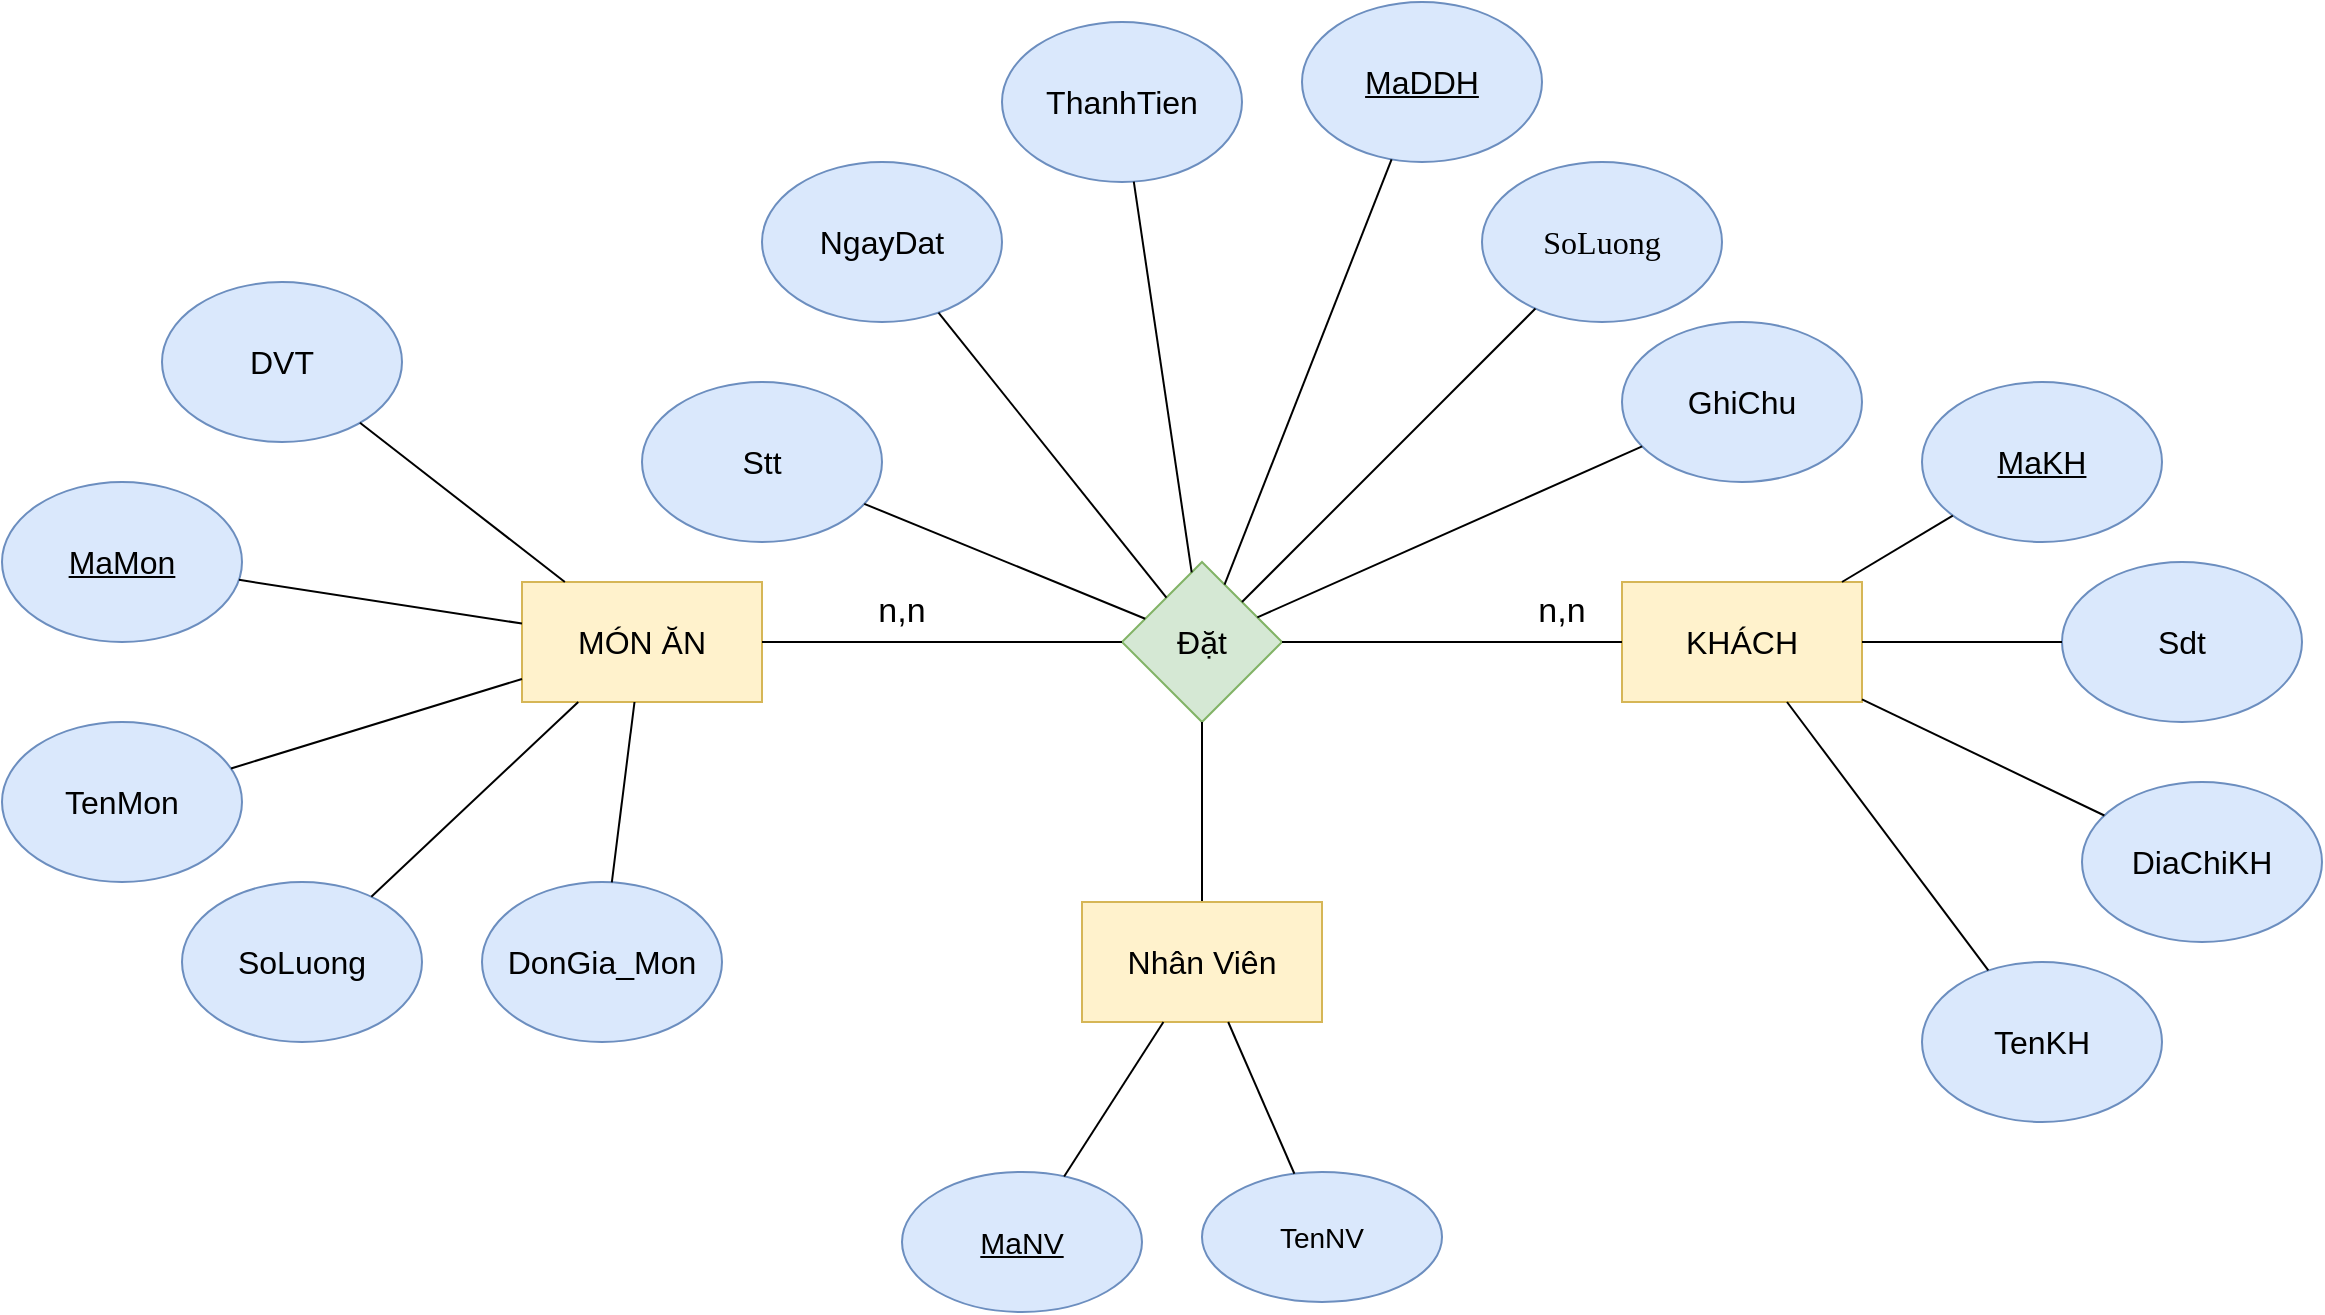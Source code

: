 <mxfile version="22.1.18" type="google" pages="7">
  <diagram name="Đặt hàng" id="21RkZ6GWJXKleAxmH3MN">
    <mxGraphModel dx="2332" dy="616" grid="1" gridSize="10" guides="1" tooltips="1" connect="1" arrows="1" fold="1" page="1" pageScale="1" pageWidth="1169" pageHeight="827" math="0" shadow="0">
      <root>
        <mxCell id="0" />
        <mxCell id="1" parent="0" />
        <mxCell id="c_EbP9pqsL2sRWdao93C-1" value="MÓN ĂN" style="rounded=0;whiteSpace=wrap;html=1;fillColor=#fff2cc;strokeColor=#d6b656;fontSize=16;" parent="1" vertex="1">
          <mxGeometry x="20" y="290" width="120" height="60" as="geometry" />
        </mxCell>
        <mxCell id="c_EbP9pqsL2sRWdao93C-2" value="KHÁCH" style="rounded=0;whiteSpace=wrap;html=1;fillColor=#fff2cc;strokeColor=#d6b656;fontSize=16;" parent="1" vertex="1">
          <mxGeometry x="570" y="290" width="120" height="60" as="geometry" />
        </mxCell>
        <mxCell id="c_EbP9pqsL2sRWdao93C-3" value="Đặt" style="rhombus;whiteSpace=wrap;html=1;fillColor=#d5e8d4;strokeColor=#82b366;fontSize=16;" parent="1" vertex="1">
          <mxGeometry x="320" y="280" width="80" height="80" as="geometry" />
        </mxCell>
        <mxCell id="c_EbP9pqsL2sRWdao93C-4" value="Sdt" style="ellipse;whiteSpace=wrap;html=1;fillColor=#dae8fc;strokeColor=#6c8ebf;fontSize=16;" parent="1" vertex="1">
          <mxGeometry x="790" y="280" width="120" height="80" as="geometry" />
        </mxCell>
        <mxCell id="c_EbP9pqsL2sRWdao93C-5" value="DiaChiKH" style="ellipse;whiteSpace=wrap;html=1;fillColor=#dae8fc;strokeColor=#6c8ebf;fontSize=16;" parent="1" vertex="1">
          <mxGeometry x="800" y="390" width="120" height="80" as="geometry" />
        </mxCell>
        <mxCell id="c_EbP9pqsL2sRWdao93C-6" value="Stt" style="ellipse;whiteSpace=wrap;html=1;fillColor=#dae8fc;strokeColor=#6c8ebf;fontSize=16;" parent="1" vertex="1">
          <mxGeometry x="80" y="190" width="120" height="80" as="geometry" />
        </mxCell>
        <mxCell id="c_EbP9pqsL2sRWdao93C-7" value="DonGia_Mon" style="ellipse;whiteSpace=wrap;html=1;fillColor=#dae8fc;strokeColor=#6c8ebf;fontSize=16;" parent="1" vertex="1">
          <mxGeometry y="440" width="120" height="80" as="geometry" />
        </mxCell>
        <mxCell id="c_EbP9pqsL2sRWdao93C-8" value="ThanhTien" style="ellipse;whiteSpace=wrap;html=1;fillColor=#dae8fc;strokeColor=#6c8ebf;fontSize=16;" parent="1" vertex="1">
          <mxGeometry x="260" y="10" width="120" height="80" as="geometry" />
        </mxCell>
        <mxCell id="c_EbP9pqsL2sRWdao93C-9" value="NgayDat" style="ellipse;whiteSpace=wrap;html=1;fillColor=#dae8fc;strokeColor=#6c8ebf;fontSize=16;" parent="1" vertex="1">
          <mxGeometry x="140" y="80" width="120" height="80" as="geometry" />
        </mxCell>
        <mxCell id="c_EbP9pqsL2sRWdao93C-10" value="TenKH" style="ellipse;whiteSpace=wrap;html=1;fillColor=#dae8fc;strokeColor=#6c8ebf;fontSize=16;" parent="1" vertex="1">
          <mxGeometry x="720" y="480" width="120" height="80" as="geometry" />
        </mxCell>
        <mxCell id="c_EbP9pqsL2sRWdao93C-11" value="SoLuong" style="ellipse;whiteSpace=wrap;html=1;fillColor=#dae8fc;strokeColor=#6c8ebf;fontSize=16;" parent="1" vertex="1">
          <mxGeometry x="-150" y="440" width="120" height="80" as="geometry" />
        </mxCell>
        <mxCell id="c_EbP9pqsL2sRWdao93C-12" value="TenMon" style="ellipse;whiteSpace=wrap;html=1;fillColor=#dae8fc;strokeColor=#6c8ebf;fontSize=16;" parent="1" vertex="1">
          <mxGeometry x="-240" y="360" width="120" height="80" as="geometry" />
        </mxCell>
        <mxCell id="c_EbP9pqsL2sRWdao93C-13" value="&lt;u style=&quot;font-size: 16px;&quot;&gt;MaMon&lt;/u&gt;" style="ellipse;whiteSpace=wrap;html=1;fillColor=#dae8fc;strokeColor=#6c8ebf;fontSize=16;" parent="1" vertex="1">
          <mxGeometry x="-240" y="240" width="120" height="80" as="geometry" />
        </mxCell>
        <mxCell id="c_EbP9pqsL2sRWdao93C-14" value="&lt;u style=&quot;font-size: 16px;&quot;&gt;MaKH&lt;/u&gt;" style="ellipse;whiteSpace=wrap;html=1;fillColor=#dae8fc;strokeColor=#6c8ebf;fontSize=16;" parent="1" vertex="1">
          <mxGeometry x="720" y="190" width="120" height="80" as="geometry" />
        </mxCell>
        <mxCell id="c_EbP9pqsL2sRWdao93C-15" value="GhiChu" style="ellipse;whiteSpace=wrap;html=1;fillColor=#dae8fc;strokeColor=#6c8ebf;fontSize=16;" parent="1" vertex="1">
          <mxGeometry x="570" y="160" width="120" height="80" as="geometry" />
        </mxCell>
        <mxCell id="c_EbP9pqsL2sRWdao93C-16" value="" style="endArrow=none;html=1;rounded=0;fontSize=16;" parent="1" source="c_EbP9pqsL2sRWdao93C-12" target="c_EbP9pqsL2sRWdao93C-1" edge="1">
          <mxGeometry width="50" height="50" relative="1" as="geometry">
            <mxPoint x="20" y="475" as="sourcePoint" />
            <mxPoint x="70" y="425" as="targetPoint" />
          </mxGeometry>
        </mxCell>
        <mxCell id="c_EbP9pqsL2sRWdao93C-17" value="" style="endArrow=none;html=1;rounded=0;fontSize=16;" parent="1" source="c_EbP9pqsL2sRWdao93C-13" target="c_EbP9pqsL2sRWdao93C-1" edge="1">
          <mxGeometry width="50" height="50" relative="1" as="geometry">
            <mxPoint x="140" y="350" as="sourcePoint" />
            <mxPoint x="190" y="300" as="targetPoint" />
          </mxGeometry>
        </mxCell>
        <mxCell id="c_EbP9pqsL2sRWdao93C-18" value="" style="endArrow=none;html=1;rounded=0;fontSize=16;" parent="1" source="c_EbP9pqsL2sRWdao93C-3" target="c_EbP9pqsL2sRWdao93C-15" edge="1">
          <mxGeometry width="50" height="50" relative="1" as="geometry">
            <mxPoint x="435" y="290" as="sourcePoint" />
            <mxPoint x="485" y="240" as="targetPoint" />
          </mxGeometry>
        </mxCell>
        <mxCell id="c_EbP9pqsL2sRWdao93C-19" value="" style="endArrow=none;html=1;rounded=0;fontSize=16;" parent="1" source="c_EbP9pqsL2sRWdao93C-3" target="c_EbP9pqsL2sRWdao93C-8" edge="1">
          <mxGeometry width="50" height="50" relative="1" as="geometry">
            <mxPoint x="140" y="350" as="sourcePoint" />
            <mxPoint x="190" y="300" as="targetPoint" />
          </mxGeometry>
        </mxCell>
        <mxCell id="c_EbP9pqsL2sRWdao93C-20" value="" style="endArrow=none;html=1;rounded=0;fontSize=16;" parent="1" source="c_EbP9pqsL2sRWdao93C-3" target="c_EbP9pqsL2sRWdao93C-9" edge="1">
          <mxGeometry width="50" height="50" relative="1" as="geometry">
            <mxPoint x="235" y="180" as="sourcePoint" />
            <mxPoint x="285" y="130" as="targetPoint" />
          </mxGeometry>
        </mxCell>
        <mxCell id="c_EbP9pqsL2sRWdao93C-21" value="" style="endArrow=none;html=1;rounded=0;fontSize=16;" parent="1" source="c_EbP9pqsL2sRWdao93C-3" target="c_EbP9pqsL2sRWdao93C-6" edge="1">
          <mxGeometry width="50" height="50" relative="1" as="geometry">
            <mxPoint x="140" y="350" as="sourcePoint" />
            <mxPoint x="190" y="300" as="targetPoint" />
          </mxGeometry>
        </mxCell>
        <mxCell id="c_EbP9pqsL2sRWdao93C-22" value="" style="endArrow=none;html=1;rounded=0;fontSize=16;" parent="1" source="c_EbP9pqsL2sRWdao93C-11" target="c_EbP9pqsL2sRWdao93C-1" edge="1">
          <mxGeometry width="50" height="50" relative="1" as="geometry">
            <mxPoint x="-10" y="522" as="sourcePoint" />
            <mxPoint x="74" y="370" as="targetPoint" />
          </mxGeometry>
        </mxCell>
        <mxCell id="c_EbP9pqsL2sRWdao93C-23" value="" style="endArrow=none;html=1;rounded=0;fontSize=16;" parent="1" source="c_EbP9pqsL2sRWdao93C-7" target="c_EbP9pqsL2sRWdao93C-1" edge="1">
          <mxGeometry width="50" height="50" relative="1" as="geometry">
            <mxPoint x="123" y="530" as="sourcePoint" />
            <mxPoint x="95" y="370" as="targetPoint" />
          </mxGeometry>
        </mxCell>
        <mxCell id="c_EbP9pqsL2sRWdao93C-24" value="" style="endArrow=none;html=1;rounded=0;fontSize=16;" parent="1" source="c_EbP9pqsL2sRWdao93C-10" target="c_EbP9pqsL2sRWdao93C-2" edge="1">
          <mxGeometry width="50" height="50" relative="1" as="geometry">
            <mxPoint x="205" y="447" as="sourcePoint" />
            <mxPoint x="122" y="370" as="targetPoint" />
          </mxGeometry>
        </mxCell>
        <mxCell id="c_EbP9pqsL2sRWdao93C-25" value="" style="endArrow=none;html=1;rounded=0;fontSize=16;" parent="1" source="c_EbP9pqsL2sRWdao93C-5" target="c_EbP9pqsL2sRWdao93C-2" edge="1">
          <mxGeometry width="50" height="50" relative="1" as="geometry">
            <mxPoint x="508" y="449" as="sourcePoint" />
            <mxPoint x="604" y="370" as="targetPoint" />
          </mxGeometry>
        </mxCell>
        <mxCell id="c_EbP9pqsL2sRWdao93C-26" value="" style="endArrow=none;html=1;rounded=0;fontSize=16;" parent="1" source="c_EbP9pqsL2sRWdao93C-4" target="c_EbP9pqsL2sRWdao93C-2" edge="1">
          <mxGeometry width="50" height="50" relative="1" as="geometry">
            <mxPoint x="615" y="520" as="sourcePoint" />
            <mxPoint x="636" y="370" as="targetPoint" />
          </mxGeometry>
        </mxCell>
        <mxCell id="c_EbP9pqsL2sRWdao93C-27" value="" style="endArrow=none;html=1;rounded=0;fontSize=16;" parent="1" source="c_EbP9pqsL2sRWdao93C-14" target="c_EbP9pqsL2sRWdao93C-2" edge="1">
          <mxGeometry width="50" height="50" relative="1" as="geometry">
            <mxPoint x="764" y="514" as="sourcePoint" />
            <mxPoint x="661" y="370" as="targetPoint" />
          </mxGeometry>
        </mxCell>
        <mxCell id="FmnVAsm6JaG7aYXUyhST-1" value="DVT" style="ellipse;whiteSpace=wrap;html=1;fillColor=#dae8fc;strokeColor=#6c8ebf;fontSize=16;" parent="1" vertex="1">
          <mxGeometry x="-160" y="140" width="120" height="80" as="geometry" />
        </mxCell>
        <mxCell id="FmnVAsm6JaG7aYXUyhST-2" value="" style="endArrow=none;html=1;rounded=0;fontSize=16;" parent="1" source="FmnVAsm6JaG7aYXUyhST-1" target="c_EbP9pqsL2sRWdao93C-1" edge="1">
          <mxGeometry width="50" height="50" relative="1" as="geometry">
            <mxPoint x="-29" y="379" as="sourcePoint" />
            <mxPoint x="30" y="355" as="targetPoint" />
          </mxGeometry>
        </mxCell>
        <mxCell id="IS7e_f7BOriFO0Kg7Za2-1" value="&lt;font style=&quot;font-size: 16px;&quot; face=&quot;Times New Roman&quot;&gt;SoLuong&lt;/font&gt;" style="ellipse;whiteSpace=wrap;html=1;fillColor=#dae8fc;strokeColor=#6c8ebf;fontSize=16;" parent="1" vertex="1">
          <mxGeometry x="500" y="80" width="120" height="80" as="geometry" />
        </mxCell>
        <mxCell id="IS7e_f7BOriFO0Kg7Za2-2" value="" style="endArrow=none;html=1;rounded=0;fontSize=16;" parent="1" source="c_EbP9pqsL2sRWdao93C-3" target="IS7e_f7BOriFO0Kg7Za2-1" edge="1">
          <mxGeometry width="50" height="50" relative="1" as="geometry">
            <mxPoint x="240" y="470" as="sourcePoint" />
            <mxPoint x="290" y="420" as="targetPoint" />
          </mxGeometry>
        </mxCell>
        <mxCell id="7SoSrfRXqx8vWDSk7U3b-1" value="MaDDH" style="ellipse;whiteSpace=wrap;html=1;fontStyle=4;fontSize=16;fillColor=#dae8fc;strokeColor=#6c8ebf;" parent="1" vertex="1">
          <mxGeometry x="410" width="120" height="80" as="geometry" />
        </mxCell>
        <mxCell id="7SoSrfRXqx8vWDSk7U3b-2" value="" style="endArrow=none;html=1;rounded=0;fontSize=16;" edge="1" parent="1" source="c_EbP9pqsL2sRWdao93C-3" target="7SoSrfRXqx8vWDSk7U3b-1">
          <mxGeometry width="50" height="50" relative="1" as="geometry">
            <mxPoint x="365" y="295" as="sourcePoint" />
            <mxPoint x="336" y="100" as="targetPoint" />
          </mxGeometry>
        </mxCell>
        <mxCell id="w2ejD9jLCsBpC9PqzVcj-1" value="" style="endArrow=none;html=1;rounded=0;" edge="1" parent="1" source="c_EbP9pqsL2sRWdao93C-1" target="c_EbP9pqsL2sRWdao93C-3">
          <mxGeometry width="50" height="50" relative="1" as="geometry">
            <mxPoint x="420" y="580" as="sourcePoint" />
            <mxPoint x="470" y="530" as="targetPoint" />
          </mxGeometry>
        </mxCell>
        <mxCell id="w2ejD9jLCsBpC9PqzVcj-2" value="" style="endArrow=none;html=1;rounded=0;" edge="1" parent="1" source="c_EbP9pqsL2sRWdao93C-3" target="c_EbP9pqsL2sRWdao93C-2">
          <mxGeometry width="50" height="50" relative="1" as="geometry">
            <mxPoint x="420" y="580" as="sourcePoint" />
            <mxPoint x="470" y="530" as="targetPoint" />
          </mxGeometry>
        </mxCell>
        <mxCell id="w2ejD9jLCsBpC9PqzVcj-4" value="&lt;font style=&quot;font-size: 17px;&quot;&gt;n,n&lt;/font&gt;" style="text;html=1;strokeColor=none;fillColor=none;align=center;verticalAlign=middle;whiteSpace=wrap;rounded=0;" vertex="1" parent="1">
          <mxGeometry x="180" y="290" width="60" height="30" as="geometry" />
        </mxCell>
        <mxCell id="w2ejD9jLCsBpC9PqzVcj-5" value="&lt;font style=&quot;font-size: 17px;&quot;&gt;n,n&lt;/font&gt;" style="text;html=1;strokeColor=none;fillColor=none;align=center;verticalAlign=middle;whiteSpace=wrap;rounded=0;" vertex="1" parent="1">
          <mxGeometry x="510" y="290" width="60" height="30" as="geometry" />
        </mxCell>
        <mxCell id="OijTxitgeZEKGrVoAQBO-1" value="" style="endArrow=none;html=1;rounded=0;" edge="1" parent="1" source="c_EbP9pqsL2sRWdao93C-3" target="OijTxitgeZEKGrVoAQBO-2">
          <mxGeometry width="50" height="50" relative="1" as="geometry">
            <mxPoint x="420" y="370" as="sourcePoint" />
            <mxPoint x="360" y="480" as="targetPoint" />
          </mxGeometry>
        </mxCell>
        <mxCell id="OijTxitgeZEKGrVoAQBO-2" value="&lt;font style=&quot;font-size: 16px;&quot;&gt;Nhân Viên&lt;/font&gt;" style="rounded=0;whiteSpace=wrap;html=1;fillColor=#fff2cc;strokeColor=#d6b656;" vertex="1" parent="1">
          <mxGeometry x="300" y="450" width="120" height="60" as="geometry" />
        </mxCell>
        <mxCell id="OijTxitgeZEKGrVoAQBO-3" value="&lt;u&gt;&lt;font style=&quot;font-size: 15px;&quot;&gt;MaNV&lt;/font&gt;&lt;/u&gt;" style="ellipse;whiteSpace=wrap;html=1;fillColor=#dae8fc;strokeColor=#6c8ebf;" vertex="1" parent="1">
          <mxGeometry x="210" y="585" width="120" height="70" as="geometry" />
        </mxCell>
        <mxCell id="OijTxitgeZEKGrVoAQBO-4" value="" style="endArrow=none;html=1;rounded=0;" edge="1" parent="1" source="OijTxitgeZEKGrVoAQBO-2" target="OijTxitgeZEKGrVoAQBO-3">
          <mxGeometry width="50" height="50" relative="1" as="geometry">
            <mxPoint x="420" y="470" as="sourcePoint" />
            <mxPoint x="470" y="420" as="targetPoint" />
          </mxGeometry>
        </mxCell>
        <mxCell id="OijTxitgeZEKGrVoAQBO-5" value="&lt;font style=&quot;font-size: 14px;&quot;&gt;TenNV&lt;/font&gt;" style="ellipse;whiteSpace=wrap;html=1;fillColor=#dae8fc;strokeColor=#6c8ebf;" vertex="1" parent="1">
          <mxGeometry x="360" y="585" width="120" height="65" as="geometry" />
        </mxCell>
        <mxCell id="OijTxitgeZEKGrVoAQBO-6" value="" style="endArrow=none;html=1;rounded=0;" edge="1" parent="1" source="OijTxitgeZEKGrVoAQBO-2" target="OijTxitgeZEKGrVoAQBO-5">
          <mxGeometry width="50" height="50" relative="1" as="geometry">
            <mxPoint x="420" y="470" as="sourcePoint" />
            <mxPoint x="470" y="420" as="targetPoint" />
          </mxGeometry>
        </mxCell>
      </root>
    </mxGraphModel>
  </diagram>
  <diagram id="jYEl1DHfrK-Asp9iE2nm" name="mua hang">
    <mxGraphModel dx="1221" dy="1474" grid="1" gridSize="10" guides="1" tooltips="1" connect="1" arrows="1" fold="1" page="1" pageScale="1" pageWidth="1169" pageHeight="827" math="0" shadow="0">
      <root>
        <mxCell id="0" />
        <mxCell id="1" parent="0" />
        <mxCell id="l-hmPW-JRsCdoNu5xdiu-1" value="mua" style="rhombus;whiteSpace=wrap;html=1;fillColor=#d5e8d4;strokeColor=#82b366;" parent="1" vertex="1">
          <mxGeometry x="500" y="220" width="80" height="80" as="geometry" />
        </mxCell>
        <mxCell id="l-hmPW-JRsCdoNu5xdiu-2" value="Người mua&amp;nbsp;" style="rounded=1;whiteSpace=wrap;html=1;fillColor=#fff2cc;strokeColor=#d6b656;" parent="1" vertex="1">
          <mxGeometry x="230" y="240" width="90" height="40" as="geometry" />
        </mxCell>
        <mxCell id="l-hmPW-JRsCdoNu5xdiu-3" value="Hàng" style="rounded=1;whiteSpace=wrap;html=1;fillColor=#fff2cc;strokeColor=#d6b656;" parent="1" vertex="1">
          <mxGeometry x="790" y="240" width="90" height="40" as="geometry" />
        </mxCell>
        <mxCell id="l-hmPW-JRsCdoNu5xdiu-4" value="người bán" style="rounded=1;whiteSpace=wrap;html=1;fillColor=#fff2cc;strokeColor=#d6b656;" parent="1" vertex="1">
          <mxGeometry x="490" y="-10" width="90" height="40" as="geometry" />
        </mxCell>
        <mxCell id="wRw7vSsLx3mIJssHgW0n-4" value="Stt" style="strokeWidth=1;html=1;shape=mxgraph.flowchart.start_1;whiteSpace=wrap;fillColor=#dae8fc;strokeColor=#6c8ebf;rotation=15;" parent="1" vertex="1">
          <mxGeometry x="400" y="460" width="80" height="46" as="geometry" />
        </mxCell>
        <mxCell id="wRw7vSsLx3mIJssHgW0n-5" value="TenHang" style="strokeWidth=1;html=1;shape=mxgraph.flowchart.start_1;whiteSpace=wrap;fillColor=#dae8fc;strokeColor=#6c8ebf;" parent="1" vertex="1">
          <mxGeometry x="992.5" y="230" width="90" height="50" as="geometry" />
        </mxCell>
        <mxCell id="wRw7vSsLx3mIJssHgW0n-6" value="DVT" style="strokeWidth=1;html=1;shape=mxgraph.flowchart.start_1;whiteSpace=wrap;fillColor=#dae8fc;strokeColor=#6c8ebf;" parent="1" vertex="1">
          <mxGeometry x="997.5" y="320" width="85" height="50" as="geometry" />
        </mxCell>
        <mxCell id="wRw7vSsLx3mIJssHgW0n-7" value="Soluong" style="strokeWidth=1;html=1;shape=mxgraph.flowchart.start_1;whiteSpace=wrap;fillColor=#dae8fc;strokeColor=#6c8ebf;" parent="1" vertex="1">
          <mxGeometry x="997.5" y="414" width="90" height="50" as="geometry" />
        </mxCell>
        <mxCell id="wRw7vSsLx3mIJssHgW0n-8" value="DonGia" style="strokeWidth=1;html=1;shape=mxgraph.flowchart.start_1;whiteSpace=wrap;fillColor=#dae8fc;strokeColor=#6c8ebf;" parent="1" vertex="1">
          <mxGeometry x="995" y="510" width="90" height="50" as="geometry" />
        </mxCell>
        <mxCell id="wRw7vSsLx3mIJssHgW0n-9" value="TenKH" style="strokeWidth=1;html=1;shape=mxgraph.flowchart.start_1;whiteSpace=wrap;fillColor=#dae8fc;strokeColor=#6c8ebf;" parent="1" vertex="1">
          <mxGeometry x="90" y="115" width="90" height="55" as="geometry" />
        </mxCell>
        <mxCell id="wRw7vSsLx3mIJssHgW0n-10" value="SDTKH" style="strokeWidth=1;html=1;shape=mxgraph.flowchart.start_1;whiteSpace=wrap;fillColor=#dae8fc;strokeColor=#6c8ebf;" parent="1" vertex="1">
          <mxGeometry x="60" y="180" width="90" height="55" as="geometry" />
        </mxCell>
        <mxCell id="wRw7vSsLx3mIJssHgW0n-11" value="DiaChiKH" style="strokeWidth=1;html=1;shape=mxgraph.flowchart.start_1;whiteSpace=wrap;fillColor=#dae8fc;strokeColor=#6c8ebf;" parent="1" vertex="1">
          <mxGeometry x="60" y="260" width="100" height="60" as="geometry" />
        </mxCell>
        <mxCell id="wRw7vSsLx3mIJssHgW0n-14" value="" style="fontSize=12;html=1;endArrow=ERoneToMany;rounded=1;" parent="1" source="l-hmPW-JRsCdoNu5xdiu-1" target="l-hmPW-JRsCdoNu5xdiu-2" edge="1">
          <mxGeometry width="100" height="100" relative="1" as="geometry">
            <mxPoint x="500" y="330" as="sourcePoint" />
            <mxPoint x="360" y="330" as="targetPoint" />
          </mxGeometry>
        </mxCell>
        <mxCell id="wRw7vSsLx3mIJssHgW0n-15" value="" style="fontSize=12;html=1;endArrow=ERoneToMany;rounded=0;" parent="1" source="l-hmPW-JRsCdoNu5xdiu-1" target="l-hmPW-JRsCdoNu5xdiu-4" edge="1">
          <mxGeometry width="100" height="100" relative="1" as="geometry">
            <mxPoint x="840" y="80" as="sourcePoint" />
            <mxPoint x="700" y="135" as="targetPoint" />
          </mxGeometry>
        </mxCell>
        <mxCell id="wRw7vSsLx3mIJssHgW0n-16" value="" style="endArrow=none;html=1;rounded=0;" parent="1" source="l-hmPW-JRsCdoNu5xdiu-4" target="OqvcCRCJR_G9RmBn2mEY-3" edge="1">
          <mxGeometry width="50" height="50" relative="1" as="geometry">
            <mxPoint x="630" y="130" as="sourcePoint" />
            <mxPoint x="503.333" y="110" as="targetPoint" />
          </mxGeometry>
        </mxCell>
        <mxCell id="wRw7vSsLx3mIJssHgW0n-17" value="" style="endArrow=none;html=1;rounded=0;" parent="1" source="l-hmPW-JRsCdoNu5xdiu-2" target="wRw7vSsLx3mIJssHgW0n-9" edge="1">
          <mxGeometry width="50" height="50" relative="1" as="geometry">
            <mxPoint x="320" y="230" as="sourcePoint" />
            <mxPoint x="370" y="180" as="targetPoint" />
          </mxGeometry>
        </mxCell>
        <mxCell id="wRw7vSsLx3mIJssHgW0n-18" value="" style="endArrow=none;html=1;rounded=0;" parent="1" source="wRw7vSsLx3mIJssHgW0n-10" target="l-hmPW-JRsCdoNu5xdiu-2" edge="1">
          <mxGeometry width="50" height="50" relative="1" as="geometry">
            <mxPoint x="320" y="390" as="sourcePoint" />
            <mxPoint x="370" y="340" as="targetPoint" />
          </mxGeometry>
        </mxCell>
        <mxCell id="wRw7vSsLx3mIJssHgW0n-19" value="" style="endArrow=none;html=1;rounded=0;" parent="1" source="wRw7vSsLx3mIJssHgW0n-11" target="l-hmPW-JRsCdoNu5xdiu-2" edge="1">
          <mxGeometry width="50" height="50" relative="1" as="geometry">
            <mxPoint x="300" y="420" as="sourcePoint" />
            <mxPoint x="350" y="370" as="targetPoint" />
          </mxGeometry>
        </mxCell>
        <mxCell id="wRw7vSsLx3mIJssHgW0n-21" value="" style="endArrow=none;html=1;rounded=0;" parent="1" source="l-hmPW-JRsCdoNu5xdiu-3" target="wRw7vSsLx3mIJssHgW0n-5" edge="1">
          <mxGeometry width="50" height="50" relative="1" as="geometry">
            <mxPoint x="840" y="320" as="sourcePoint" />
            <mxPoint x="890" y="270" as="targetPoint" />
          </mxGeometry>
        </mxCell>
        <mxCell id="wRw7vSsLx3mIJssHgW0n-22" value="" style="endArrow=none;html=1;rounded=0;" parent="1" source="l-hmPW-JRsCdoNu5xdiu-3" target="wRw7vSsLx3mIJssHgW0n-6" edge="1">
          <mxGeometry width="50" height="50" relative="1" as="geometry">
            <mxPoint x="830" y="350" as="sourcePoint" />
            <mxPoint x="900.711" y="300" as="targetPoint" />
          </mxGeometry>
        </mxCell>
        <mxCell id="wRw7vSsLx3mIJssHgW0n-23" value="" style="endArrow=none;html=1;rounded=0;" parent="1" source="l-hmPW-JRsCdoNu5xdiu-3" target="wRw7vSsLx3mIJssHgW0n-7" edge="1">
          <mxGeometry width="50" height="50" relative="1" as="geometry">
            <mxPoint x="820" y="370" as="sourcePoint" />
            <mxPoint x="870" y="320" as="targetPoint" />
          </mxGeometry>
        </mxCell>
        <mxCell id="wRw7vSsLx3mIJssHgW0n-24" value="" style="endArrow=none;html=1;rounded=0;" parent="1" source="wRw7vSsLx3mIJssHgW0n-8" target="l-hmPW-JRsCdoNu5xdiu-3" edge="1">
          <mxGeometry width="50" height="50" relative="1" as="geometry">
            <mxPoint x="680" y="400" as="sourcePoint" />
            <mxPoint x="730" y="350" as="targetPoint" />
          </mxGeometry>
        </mxCell>
        <mxCell id="YT5n7rFqOXcJm3Q2gM6U-1" value="MaKH" style="ellipse;whiteSpace=wrap;html=1;fillColor=#dae8fc;strokeColor=#6c8ebf;fontStyle=4" parent="1" vertex="1">
          <mxGeometry x="70" y="354" width="100" height="60" as="geometry" />
        </mxCell>
        <mxCell id="YT5n7rFqOXcJm3Q2gM6U-2" value="MaHH" style="ellipse;whiteSpace=wrap;html=1;fillColor=#dae8fc;strokeColor=#6c8ebf;fontStyle=4" parent="1" vertex="1">
          <mxGeometry x="982.5" y="140" width="100" height="50" as="geometry" />
        </mxCell>
        <mxCell id="YT5n7rFqOXcJm3Q2gM6U-4" value="" style="endArrow=none;html=1;rounded=0;" parent="1" source="YT5n7rFqOXcJm3Q2gM6U-1" target="l-hmPW-JRsCdoNu5xdiu-2" edge="1">
          <mxGeometry width="50" height="50" relative="1" as="geometry">
            <mxPoint x="440" y="430" as="sourcePoint" />
            <mxPoint x="490" y="380" as="targetPoint" />
          </mxGeometry>
        </mxCell>
        <mxCell id="YT5n7rFqOXcJm3Q2gM6U-5" value="" style="endArrow=none;html=1;rounded=0;" parent="1" source="l-hmPW-JRsCdoNu5xdiu-4" target="OqvcCRCJR_G9RmBn2mEY-4" edge="1">
          <mxGeometry width="50" height="50" relative="1" as="geometry">
            <mxPoint x="660" y="220" as="sourcePoint" />
            <mxPoint x="589.845" y="106.594" as="targetPoint" />
          </mxGeometry>
        </mxCell>
        <mxCell id="YT5n7rFqOXcJm3Q2gM6U-6" value="" style="endArrow=none;html=1;rounded=0;" parent="1" source="YT5n7rFqOXcJm3Q2gM6U-2" target="l-hmPW-JRsCdoNu5xdiu-3" edge="1">
          <mxGeometry width="50" height="50" relative="1" as="geometry">
            <mxPoint x="610" y="430" as="sourcePoint" />
            <mxPoint x="660" y="380" as="targetPoint" />
          </mxGeometry>
        </mxCell>
        <mxCell id="YT5n7rFqOXcJm3Q2gM6U-7" style="edgeStyle=orthogonalEdgeStyle;rounded=0;orthogonalLoop=1;jettySize=auto;html=1;exitX=0.5;exitY=1;exitDx=0;exitDy=0;" parent="1" source="l-hmPW-JRsCdoNu5xdiu-2" target="l-hmPW-JRsCdoNu5xdiu-2" edge="1">
          <mxGeometry relative="1" as="geometry" />
        </mxCell>
        <mxCell id="YT5n7rFqOXcJm3Q2gM6U-9" value="Ngay" style="ellipse;whiteSpace=wrap;html=1;fillColor=#dae8fc;strokeColor=#6c8ebf;" parent="1" vertex="1">
          <mxGeometry x="505" y="482" width="80" height="46" as="geometry" />
        </mxCell>
        <mxCell id="YT5n7rFqOXcJm3Q2gM6U-10" value="Thanhtien" style="ellipse;whiteSpace=wrap;html=1;fillColor=#dae8fc;strokeColor=#6c8ebf;" parent="1" vertex="1">
          <mxGeometry x="610" y="439" width="80" height="50" as="geometry" />
        </mxCell>
        <mxCell id="YT5n7rFqOXcJm3Q2gM6U-12" value="Tongdon" style="ellipse;whiteSpace=wrap;html=1;fillColor=#dae8fc;strokeColor=#6c8ebf;" parent="1" vertex="1">
          <mxGeometry x="700" y="390" width="80" height="50" as="geometry" />
        </mxCell>
        <mxCell id="YT5n7rFqOXcJm3Q2gM6U-17" value="" style="endArrow=none;html=1;rounded=0;" parent="1" source="l-hmPW-JRsCdoNu5xdiu-1" target="OqvcCRCJR_G9RmBn2mEY-2" edge="1">
          <mxGeometry width="50" height="50" relative="1" as="geometry">
            <mxPoint x="570" y="260" as="sourcePoint" />
            <mxPoint x="701.934" y="348.043" as="targetPoint" />
          </mxGeometry>
        </mxCell>
        <mxCell id="YT5n7rFqOXcJm3Q2gM6U-19" value="" style="endArrow=none;html=1;rounded=0;" parent="1" source="YT5n7rFqOXcJm3Q2gM6U-9" target="l-hmPW-JRsCdoNu5xdiu-1" edge="1">
          <mxGeometry width="50" height="50" relative="1" as="geometry">
            <mxPoint x="460" y="420" as="sourcePoint" />
            <mxPoint x="510" y="370" as="targetPoint" />
          </mxGeometry>
        </mxCell>
        <mxCell id="YT5n7rFqOXcJm3Q2gM6U-20" value="" style="endArrow=none;html=1;rounded=0;" parent="1" source="YT5n7rFqOXcJm3Q2gM6U-10" target="l-hmPW-JRsCdoNu5xdiu-1" edge="1">
          <mxGeometry width="50" height="50" relative="1" as="geometry">
            <mxPoint x="500" y="420" as="sourcePoint" />
            <mxPoint x="550" y="370" as="targetPoint" />
          </mxGeometry>
        </mxCell>
        <mxCell id="YT5n7rFqOXcJm3Q2gM6U-21" value="" style="endArrow=none;html=1;rounded=0;" parent="1" source="YT5n7rFqOXcJm3Q2gM6U-12" target="l-hmPW-JRsCdoNu5xdiu-1" edge="1">
          <mxGeometry width="50" height="50" relative="1" as="geometry">
            <mxPoint x="520" y="420" as="sourcePoint" />
            <mxPoint x="570" y="370" as="targetPoint" />
          </mxGeometry>
        </mxCell>
        <mxCell id="4kw4IEEsnNUPJCWTCRSO-1" value="" style="endArrow=none;html=1;rounded=0;" parent="1" source="wRw7vSsLx3mIJssHgW0n-4" target="l-hmPW-JRsCdoNu5xdiu-1" edge="1">
          <mxGeometry width="50" height="50" relative="1" as="geometry">
            <mxPoint x="380" y="380" as="sourcePoint" />
            <mxPoint x="480" y="223" as="targetPoint" />
          </mxGeometry>
        </mxCell>
        <mxCell id="RefMag8om3Y3aLRtd65x-1" value="" style="fontSize=12;html=1;endArrow=ERoneToMany;rounded=1;" parent="1" source="l-hmPW-JRsCdoNu5xdiu-1" target="l-hmPW-JRsCdoNu5xdiu-3" edge="1">
          <mxGeometry width="100" height="100" relative="1" as="geometry">
            <mxPoint x="690" y="250" as="sourcePoint" />
            <mxPoint x="490" y="250" as="targetPoint" />
          </mxGeometry>
        </mxCell>
        <mxCell id="OqvcCRCJR_G9RmBn2mEY-2" value="MaHD" style="ellipse;whiteSpace=wrap;html=1;fillColor=#dae8fc;strokeColor=#6c8ebf;" parent="1" vertex="1">
          <mxGeometry x="320" y="389" width="80" height="50" as="geometry" />
        </mxCell>
        <mxCell id="OqvcCRCJR_G9RmBn2mEY-3" value="MaNB" style="ellipse;whiteSpace=wrap;html=1;fillColor=#dae8fc;strokeColor=#6c8ebf;" parent="1" vertex="1">
          <mxGeometry x="350" y="-120" width="80" height="50" as="geometry" />
        </mxCell>
        <mxCell id="OqvcCRCJR_G9RmBn2mEY-4" value="TenMB" style="ellipse;whiteSpace=wrap;html=1;fillColor=#dae8fc;strokeColor=#6c8ebf;" parent="1" vertex="1">
          <mxGeometry x="460" y="-170" width="80" height="50" as="geometry" />
        </mxCell>
        <mxCell id="OqvcCRCJR_G9RmBn2mEY-5" value="Diachi" style="ellipse;whiteSpace=wrap;html=1;fillColor=#dae8fc;strokeColor=#6c8ebf;" parent="1" vertex="1">
          <mxGeometry x="570" y="-160" width="80" height="50" as="geometry" />
        </mxCell>
        <mxCell id="OqvcCRCJR_G9RmBn2mEY-6" value="" style="endArrow=none;html=1;rounded=0;" parent="1" source="l-hmPW-JRsCdoNu5xdiu-4" target="OqvcCRCJR_G9RmBn2mEY-5" edge="1">
          <mxGeometry width="50" height="50" relative="1" as="geometry">
            <mxPoint x="560" y="360" as="sourcePoint" />
            <mxPoint x="610" y="310" as="targetPoint" />
          </mxGeometry>
        </mxCell>
        <mxCell id="OqvcCRCJR_G9RmBn2mEY-7" value="SDT" style="ellipse;whiteSpace=wrap;html=1;fillColor=#dae8fc;strokeColor=#6c8ebf;" parent="1" vertex="1">
          <mxGeometry x="670" y="-110" width="80" height="50" as="geometry" />
        </mxCell>
        <mxCell id="OqvcCRCJR_G9RmBn2mEY-8" value="" style="endArrow=none;html=1;rounded=0;" parent="1" source="l-hmPW-JRsCdoNu5xdiu-4" target="OqvcCRCJR_G9RmBn2mEY-7" edge="1">
          <mxGeometry width="50" height="50" relative="1" as="geometry">
            <mxPoint x="560" y="360" as="sourcePoint" />
            <mxPoint x="610" y="310" as="targetPoint" />
          </mxGeometry>
        </mxCell>
      </root>
    </mxGraphModel>
  </diagram>
  <diagram id="erneAz8t_jT0gPa-xWY7" name="bán hàng cho khách">
    <mxGraphModel dx="2263" dy="761" grid="1" gridSize="10" guides="1" tooltips="1" connect="1" arrows="1" fold="1" page="1" pageScale="1" pageWidth="827" pageHeight="1169" math="0" shadow="0">
      <root>
        <mxCell id="0" />
        <mxCell id="1" parent="0" />
        <mxCell id="iW1pQzLqbwTARqsAoZWx-1" value="HÀNG" style="rounded=0;whiteSpace=wrap;html=1;fillColor=#fff2cc;strokeColor=#d6b656;fontSize=16;" parent="1" vertex="1">
          <mxGeometry x="600" y="530" width="120" height="60" as="geometry" />
        </mxCell>
        <mxCell id="8KdH3V0_TNRHq3_979on-1" value="NguoiBan" style="rounded=0;whiteSpace=wrap;html=1;fillColor=#fff2cc;strokeColor=#d6b656;fontSize=16;" parent="1" vertex="1">
          <mxGeometry x="-10" y="530" width="120" height="60" as="geometry" />
        </mxCell>
        <mxCell id="8KdH3V0_TNRHq3_979on-2" value="bán" style="rhombus;whiteSpace=wrap;html=1;fillColor=#d5e8d4;strokeColor=#82b366;fontSize=16;" parent="1" vertex="1">
          <mxGeometry x="300" y="520" width="80" height="80" as="geometry" />
        </mxCell>
        <mxCell id="8KdH3V0_TNRHq3_979on-3" value="TenNB" style="ellipse;whiteSpace=wrap;html=1;fillColor=#dae8fc;strokeColor=#6c8ebf;fontSize=16;" parent="1" vertex="1">
          <mxGeometry x="-250" y="470" width="120" height="60" as="geometry" />
        </mxCell>
        <mxCell id="8KdH3V0_TNRHq3_979on-7" value="SoLuong" style="ellipse;whiteSpace=wrap;html=1;fillColor=#dae8fc;strokeColor=#6c8ebf;fontSize=16;" parent="1" vertex="1">
          <mxGeometry x="827" y="525" width="120" height="70" as="geometry" />
        </mxCell>
        <mxCell id="8KdH3V0_TNRHq3_979on-4" value="NgayBH" style="ellipse;whiteSpace=wrap;html=1;fillColor=#dae8fc;strokeColor=#6c8ebf;fontSize=16;" parent="1" vertex="1">
          <mxGeometry x="220" y="380" width="120" height="50" as="geometry" />
        </mxCell>
        <mxCell id="8KdH3V0_TNRHq3_979on-5" value="DonGia" style="ellipse;whiteSpace=wrap;html=1;fillColor=#dae8fc;strokeColor=#6c8ebf;fontSize=16;" parent="1" vertex="1">
          <mxGeometry x="780" y="410" width="120" height="80" as="geometry" />
        </mxCell>
        <mxCell id="8KdH3V0_TNRHq3_979on-6" value="TenHH" style="ellipse;whiteSpace=wrap;html=1;fillColor=#dae8fc;strokeColor=#6c8ebf;fontSize=16;" parent="1" vertex="1">
          <mxGeometry x="707" y="655" width="120" height="80" as="geometry" />
        </mxCell>
        <mxCell id="iW1pQzLqbwTARqsAoZWx-2" value="MaHD" style="ellipse;whiteSpace=wrap;html=1;fillColor=#dae8fc;strokeColor=#6c8ebf;fontSize=16;" parent="1" vertex="1">
          <mxGeometry x="110" y="445" width="120" height="70" as="geometry" />
        </mxCell>
        <mxCell id="fDKvGoENp2UKgRPIHijZ-2" value="" style="endArrow=none;html=1;rounded=0;fontSize=16;" parent="1" source="8KdH3V0_TNRHq3_979on-3" target="8KdH3V0_TNRHq3_979on-1" edge="1">
          <mxGeometry width="50" height="50" relative="1" as="geometry">
            <mxPoint x="413.5" y="610" as="sourcePoint" />
            <mxPoint x="463.5" y="560" as="targetPoint" />
          </mxGeometry>
        </mxCell>
        <mxCell id="fDKvGoENp2UKgRPIHijZ-3" value="" style="endArrow=none;html=1;rounded=0;fontSize=16;" parent="1" source="8KdH3V0_TNRHq3_979on-1" target="8KdH3V0_TNRHq3_979on-2" edge="1">
          <mxGeometry width="50" height="50" relative="1" as="geometry">
            <mxPoint x="390" y="580" as="sourcePoint" />
            <mxPoint x="440" y="530" as="targetPoint" />
          </mxGeometry>
        </mxCell>
        <mxCell id="fDKvGoENp2UKgRPIHijZ-4" value="" style="endArrow=none;html=1;rounded=0;fontSize=16;" parent="1" source="8KdH3V0_TNRHq3_979on-2" target="iW1pQzLqbwTARqsAoZWx-1" edge="1">
          <mxGeometry width="50" height="50" relative="1" as="geometry">
            <mxPoint x="390" y="580" as="sourcePoint" />
            <mxPoint x="440" y="530" as="targetPoint" />
          </mxGeometry>
        </mxCell>
        <mxCell id="fDKvGoENp2UKgRPIHijZ-5" value="" style="endArrow=none;html=1;rounded=0;fontSize=16;" parent="1" source="iW1pQzLqbwTARqsAoZWx-1" target="8KdH3V0_TNRHq3_979on-5" edge="1">
          <mxGeometry width="50" height="50" relative="1" as="geometry">
            <mxPoint x="390" y="580" as="sourcePoint" />
            <mxPoint x="440" y="530" as="targetPoint" />
          </mxGeometry>
        </mxCell>
        <mxCell id="fDKvGoENp2UKgRPIHijZ-6" value="" style="endArrow=none;html=1;rounded=0;fontSize=16;" parent="1" source="iW1pQzLqbwTARqsAoZWx-1" target="8KdH3V0_TNRHq3_979on-7" edge="1">
          <mxGeometry width="50" height="50" relative="1" as="geometry">
            <mxPoint x="390" y="580" as="sourcePoint" />
            <mxPoint x="440" y="530" as="targetPoint" />
          </mxGeometry>
        </mxCell>
        <mxCell id="fDKvGoENp2UKgRPIHijZ-7" value="" style="endArrow=none;html=1;rounded=0;fontSize=16;" parent="1" source="iW1pQzLqbwTARqsAoZWx-1" target="8KdH3V0_TNRHq3_979on-6" edge="1">
          <mxGeometry width="50" height="50" relative="1" as="geometry">
            <mxPoint x="390" y="580" as="sourcePoint" />
            <mxPoint x="440" y="530" as="targetPoint" />
          </mxGeometry>
        </mxCell>
        <mxCell id="fDKvGoENp2UKgRPIHijZ-8" value="" style="endArrow=none;html=1;rounded=0;fontSize=16;" parent="1" source="8KdH3V0_TNRHq3_979on-2" target="iW1pQzLqbwTARqsAoZWx-2" edge="1">
          <mxGeometry width="50" height="50" relative="1" as="geometry">
            <mxPoint x="390" y="580" as="sourcePoint" />
            <mxPoint x="440" y="530" as="targetPoint" />
          </mxGeometry>
        </mxCell>
        <mxCell id="fDKvGoENp2UKgRPIHijZ-9" value="" style="endArrow=none;html=1;rounded=0;fontSize=16;" parent="1" source="8KdH3V0_TNRHq3_979on-2" target="8KdH3V0_TNRHq3_979on-4" edge="1">
          <mxGeometry width="50" height="50" relative="1" as="geometry">
            <mxPoint x="390" y="580" as="sourcePoint" />
            <mxPoint x="440" y="530" as="targetPoint" />
          </mxGeometry>
        </mxCell>
        <mxCell id="fDKvGoENp2UKgRPIHijZ-10" value="TongTien" style="ellipse;whiteSpace=wrap;html=1;fillColor=#dae8fc;strokeColor=#6c8ebf;fontSize=16;" parent="1" vertex="1">
          <mxGeometry x="354" y="380" width="120" height="60" as="geometry" />
        </mxCell>
        <mxCell id="fDKvGoENp2UKgRPIHijZ-11" value="" style="endArrow=none;html=1;rounded=0;fontSize=16;" parent="1" source="8KdH3V0_TNRHq3_979on-2" target="fDKvGoENp2UKgRPIHijZ-10" edge="1">
          <mxGeometry width="50" height="50" relative="1" as="geometry">
            <mxPoint x="390" y="580" as="sourcePoint" />
            <mxPoint x="440" y="530" as="targetPoint" />
          </mxGeometry>
        </mxCell>
        <mxCell id="fDKvGoENp2UKgRPIHijZ-12" value="LoạiBH" style="ellipse;whiteSpace=wrap;html=1;fillColor=#dae8fc;strokeColor=#6c8ebf;fontSize=16;" parent="1" vertex="1">
          <mxGeometry x="470" y="450" width="120" height="60" as="geometry" />
        </mxCell>
        <mxCell id="fDKvGoENp2UKgRPIHijZ-13" value="" style="endArrow=none;html=1;rounded=0;fontSize=16;" parent="1" source="8KdH3V0_TNRHq3_979on-2" target="fDKvGoENp2UKgRPIHijZ-12" edge="1">
          <mxGeometry width="50" height="50" relative="1" as="geometry">
            <mxPoint x="390" y="580" as="sourcePoint" />
            <mxPoint x="440" y="530" as="targetPoint" />
          </mxGeometry>
        </mxCell>
        <mxCell id="fDKvGoENp2UKgRPIHijZ-14" value="NguoiLap" style="ellipse;whiteSpace=wrap;html=1;fillColor=#dae8fc;strokeColor=#6c8ebf;fontSize=16;" parent="1" vertex="1">
          <mxGeometry x="110" y="610" width="120" height="80" as="geometry" />
        </mxCell>
        <mxCell id="fDKvGoENp2UKgRPIHijZ-15" value="" style="endArrow=none;html=1;rounded=0;fontSize=16;" parent="1" source="fDKvGoENp2UKgRPIHijZ-14" target="8KdH3V0_TNRHq3_979on-2" edge="1">
          <mxGeometry width="50" height="50" relative="1" as="geometry">
            <mxPoint x="390" y="580" as="sourcePoint" />
            <mxPoint x="440" y="530" as="targetPoint" />
          </mxGeometry>
        </mxCell>
        <mxCell id="fDKvGoENp2UKgRPIHijZ-16" value="KhachTra" style="ellipse;whiteSpace=wrap;html=1;fillColor=#dae8fc;strokeColor=#6c8ebf;fontSize=16;" parent="1" vertex="1">
          <mxGeometry x="200" y="680" width="120" height="70" as="geometry" />
        </mxCell>
        <mxCell id="fDKvGoENp2UKgRPIHijZ-17" value="KhachCanTra" style="ellipse;whiteSpace=wrap;html=1;fillColor=#dae8fc;strokeColor=#6c8ebf;fontSize=16;" parent="1" vertex="1">
          <mxGeometry x="370" y="650" width="120" height="80" as="geometry" />
        </mxCell>
        <mxCell id="fDKvGoENp2UKgRPIHijZ-18" value="" style="endArrow=none;html=1;rounded=0;fontSize=16;" parent="1" source="8KdH3V0_TNRHq3_979on-2" target="fDKvGoENp2UKgRPIHijZ-17" edge="1">
          <mxGeometry width="50" height="50" relative="1" as="geometry">
            <mxPoint x="390" y="580" as="sourcePoint" />
            <mxPoint x="440" y="530" as="targetPoint" />
          </mxGeometry>
        </mxCell>
        <mxCell id="fDKvGoENp2UKgRPIHijZ-19" value="" style="endArrow=none;html=1;rounded=0;fontSize=16;" parent="1" source="fDKvGoENp2UKgRPIHijZ-16" target="8KdH3V0_TNRHq3_979on-2" edge="1">
          <mxGeometry width="50" height="50" relative="1" as="geometry">
            <mxPoint x="390" y="580" as="sourcePoint" />
            <mxPoint x="440" y="530" as="targetPoint" />
          </mxGeometry>
        </mxCell>
        <mxCell id="vEtLlrnjKt8L9I9eTwKW-1" value="&lt;u style=&quot;font-size: 16px;&quot;&gt;MaNB&lt;/u&gt;" style="ellipse;whiteSpace=wrap;html=1;fillColor=#dae8fc;strokeColor=#6c8ebf;fontSize=16;" parent="1" vertex="1">
          <mxGeometry x="-160" y="380" width="120" height="60" as="geometry" />
        </mxCell>
        <mxCell id="vEtLlrnjKt8L9I9eTwKW-2" value="" style="endArrow=none;html=1;rounded=0;fontSize=16;" parent="1" source="8KdH3V0_TNRHq3_979on-1" target="vEtLlrnjKt8L9I9eTwKW-1" edge="1">
          <mxGeometry width="50" height="50" relative="1" as="geometry">
            <mxPoint x="390" y="580" as="sourcePoint" />
            <mxPoint x="440" y="530" as="targetPoint" />
          </mxGeometry>
        </mxCell>
        <mxCell id="vEtLlrnjKt8L9I9eTwKW-3" value="&lt;u style=&quot;font-size: 16px;&quot;&gt;MaH&lt;/u&gt;" style="ellipse;whiteSpace=wrap;html=1;fillColor=#dae8fc;strokeColor=#6c8ebf;fontSize=16;" parent="1" vertex="1">
          <mxGeometry x="700" y="340" width="120" height="70" as="geometry" />
        </mxCell>
        <mxCell id="vEtLlrnjKt8L9I9eTwKW-4" value="" style="endArrow=none;html=1;rounded=0;fontSize=16;" parent="1" source="iW1pQzLqbwTARqsAoZWx-1" target="vEtLlrnjKt8L9I9eTwKW-3" edge="1">
          <mxGeometry width="50" height="50" relative="1" as="geometry">
            <mxPoint x="390" y="580" as="sourcePoint" />
            <mxPoint x="440" y="530" as="targetPoint" />
          </mxGeometry>
        </mxCell>
        <mxCell id="YqP5eZxHnnostXo4MYQT-1" value="DVT" style="ellipse;whiteSpace=wrap;html=1;fillColor=#dae8fc;strokeColor=#6c8ebf;fontSize=16;" parent="1" vertex="1">
          <mxGeometry x="827" y="610" width="120" height="70" as="geometry" />
        </mxCell>
        <mxCell id="YqP5eZxHnnostXo4MYQT-2" value="" style="endArrow=none;html=1;rounded=0;fontSize=16;" parent="1" source="iW1pQzLqbwTARqsAoZWx-1" target="YqP5eZxHnnostXo4MYQT-1" edge="1">
          <mxGeometry width="50" height="50" relative="1" as="geometry">
            <mxPoint x="730" y="570" as="sourcePoint" />
            <mxPoint x="837" y="570" as="targetPoint" />
          </mxGeometry>
        </mxCell>
        <mxCell id="__N9OQ1hBKqbFXfQ2l0a-1" value="SDT" style="ellipse;whiteSpace=wrap;html=1;fillColor=#dae8fc;strokeColor=#6c8ebf;fontSize=16;" parent="1" vertex="1">
          <mxGeometry x="-160" y="580" width="120" height="70" as="geometry" />
        </mxCell>
        <mxCell id="__N9OQ1hBKqbFXfQ2l0a-2" value="" style="endArrow=none;html=1;rounded=0;fontSize=16;" parent="1" source="__N9OQ1hBKqbFXfQ2l0a-1" target="8KdH3V0_TNRHq3_979on-1" edge="1">
          <mxGeometry width="50" height="50" relative="1" as="geometry">
            <mxPoint x="400" y="750" as="sourcePoint" />
            <mxPoint x="450" y="700" as="targetPoint" />
          </mxGeometry>
        </mxCell>
        <mxCell id="__N9OQ1hBKqbFXfQ2l0a-3" value="Điachi" style="ellipse;whiteSpace=wrap;html=1;fillColor=#dae8fc;strokeColor=#6c8ebf;fontSize=16;" parent="1" vertex="1">
          <mxGeometry x="-160" y="680" width="120" height="70" as="geometry" />
        </mxCell>
        <mxCell id="SSKUOR51ozv_-SzbeBQ--1" value="" style="endArrow=none;html=1;rounded=0;fontSize=16;" parent="1" source="__N9OQ1hBKqbFXfQ2l0a-3" target="8KdH3V0_TNRHq3_979on-1" edge="1">
          <mxGeometry width="50" height="50" relative="1" as="geometry">
            <mxPoint x="350" y="700" as="sourcePoint" />
            <mxPoint x="400" y="650" as="targetPoint" />
          </mxGeometry>
        </mxCell>
        <mxCell id="ZNr5clkjV6K3bDXC_g_v-1" value="Khách" style="rounded=0;whiteSpace=wrap;html=1;fillColor=#fff2cc;fontSize=16;strokeColor=#d6b656;" parent="1" vertex="1">
          <mxGeometry x="280" y="830" width="120" height="60" as="geometry" />
        </mxCell>
        <mxCell id="ZNr5clkjV6K3bDXC_g_v-2" value="TenKH" style="ellipse;whiteSpace=wrap;html=1;fillColor=#dae8fc;fontSize=16;strokeColor=#6c8ebf;" parent="1" vertex="1">
          <mxGeometry x="140" y="940" width="120" height="60" as="geometry" />
        </mxCell>
        <mxCell id="ZNr5clkjV6K3bDXC_g_v-3" value="&lt;u&gt;MaKH&lt;/u&gt;" style="ellipse;whiteSpace=wrap;html=1;fillColor=#dae8fc;fontSize=16;strokeColor=#6c8ebf;" parent="1" vertex="1">
          <mxGeometry x="280" y="980" width="120" height="60" as="geometry" />
        </mxCell>
        <mxCell id="ZNr5clkjV6K3bDXC_g_v-4" value="DiaChiKH" style="ellipse;whiteSpace=wrap;html=1;fillColor=#dae8fc;fontSize=16;strokeColor=#6c8ebf;" parent="1" vertex="1">
          <mxGeometry x="413.5" y="960" width="120" height="60" as="geometry" />
        </mxCell>
        <mxCell id="ZNr5clkjV6K3bDXC_g_v-5" value="STKKH" style="ellipse;whiteSpace=wrap;html=1;fillColor=#dae8fc;fontSize=16;strokeColor=#6c8ebf;" parent="1" vertex="1">
          <mxGeometry x="520" y="900" width="120" height="60" as="geometry" />
        </mxCell>
        <mxCell id="ZNr5clkjV6K3bDXC_g_v-6" value="" style="endArrow=none;html=1;rounded=0;fontSize=16;" parent="1" source="ZNr5clkjV6K3bDXC_g_v-2" target="ZNr5clkjV6K3bDXC_g_v-1" edge="1">
          <mxGeometry width="50" height="50" relative="1" as="geometry">
            <mxPoint x="200" y="930" as="sourcePoint" />
            <mxPoint x="250" y="880" as="targetPoint" />
          </mxGeometry>
        </mxCell>
        <mxCell id="ZNr5clkjV6K3bDXC_g_v-7" value="" style="endArrow=none;html=1;rounded=0;fontSize=16;" parent="1" source="ZNr5clkjV6K3bDXC_g_v-4" target="ZNr5clkjV6K3bDXC_g_v-1" edge="1">
          <mxGeometry width="50" height="50" relative="1" as="geometry">
            <mxPoint x="300" y="960" as="sourcePoint" />
            <mxPoint x="350" y="910" as="targetPoint" />
          </mxGeometry>
        </mxCell>
        <mxCell id="ZNr5clkjV6K3bDXC_g_v-8" value="" style="endArrow=none;html=1;rounded=0;fontSize=16;" parent="1" source="ZNr5clkjV6K3bDXC_g_v-5" target="ZNr5clkjV6K3bDXC_g_v-1" edge="1">
          <mxGeometry width="50" height="50" relative="1" as="geometry">
            <mxPoint x="320" y="990" as="sourcePoint" />
            <mxPoint x="370" y="940" as="targetPoint" />
          </mxGeometry>
        </mxCell>
        <mxCell id="ZNr5clkjV6K3bDXC_g_v-9" value="" style="endArrow=none;html=1;rounded=0;fontSize=16;" parent="1" source="ZNr5clkjV6K3bDXC_g_v-3" target="ZNr5clkjV6K3bDXC_g_v-1" edge="1">
          <mxGeometry width="50" height="50" relative="1" as="geometry">
            <mxPoint x="300" y="910" as="sourcePoint" />
            <mxPoint x="350" y="860" as="targetPoint" />
          </mxGeometry>
        </mxCell>
        <mxCell id="ZNr5clkjV6K3bDXC_g_v-10" value="" style="endArrow=none;html=1;rounded=0;fontSize=16;" parent="1" source="ZNr5clkjV6K3bDXC_g_v-1" target="8KdH3V0_TNRHq3_979on-2" edge="1">
          <mxGeometry width="50" height="50" relative="1" as="geometry">
            <mxPoint x="300" y="910" as="sourcePoint" />
            <mxPoint x="350" y="860" as="targetPoint" />
          </mxGeometry>
        </mxCell>
        <mxCell id="yyXaP0FLxuU8mmZtRZG0-1" value="GiamGia" style="ellipse;whiteSpace=wrap;html=1;fillColor=#dae8fc;strokeColor=#6c8ebf;fontSize=16;" parent="1" vertex="1">
          <mxGeometry x="500" y="605" width="120" height="80" as="geometry" />
        </mxCell>
        <mxCell id="yyXaP0FLxuU8mmZtRZG0-2" value="" style="endArrow=none;html=1;rounded=0;" parent="1" source="yyXaP0FLxuU8mmZtRZG0-1" target="8KdH3V0_TNRHq3_979on-2" edge="1">
          <mxGeometry width="50" height="50" relative="1" as="geometry">
            <mxPoint x="350" y="800" as="sourcePoint" />
            <mxPoint x="400" y="750" as="targetPoint" />
          </mxGeometry>
        </mxCell>
      </root>
    </mxGraphModel>
  </diagram>
  <diagram id="HtPEZsKQT31spgMTtapj" name="sơ đồ tích hợp các bảng quan hệ">
    <mxGraphModel grid="1" page="1" gridSize="10" guides="1" tooltips="1" connect="1" arrows="1" fold="1" pageScale="1" pageWidth="1169" pageHeight="827" math="0" shadow="0">
      <root>
        <mxCell id="0" />
        <mxCell id="1" parent="0" />
        <mxCell id="HnL4i4IzGVC-UaFIVYld-2" value="SDT_NV" style="ellipse;whiteSpace=wrap;html=1;fontSize=16;fillColor=#dae8fc;strokeColor=#6c8ebf;" vertex="1" parent="1">
          <mxGeometry x="525" y="550" width="120" height="40" as="geometry" />
        </mxCell>
        <mxCell id="R7f_ZLtzx9s68a-E-usM-2" value="NHANVIEN" style="rounded=1;whiteSpace=wrap;html=1;fillColor=#fff2cc;strokeColor=#d6b656;fontSize=16;" vertex="1" parent="1">
          <mxGeometry x="700" y="690" width="110" height="50" as="geometry" />
        </mxCell>
        <mxCell id="R7f_ZLtzx9s68a-E-usM-4" value="&lt;u style=&quot;font-size: 16px;&quot;&gt;MaNV&lt;/u&gt;" style="ellipse;whiteSpace=wrap;html=1;fontSize=16;fillColor=#dae8fc;strokeColor=#6c8ebf;" vertex="1" parent="1">
          <mxGeometry x="460" y="600" width="120" height="50" as="geometry" />
        </mxCell>
        <mxCell id="R7f_ZLtzx9s68a-E-usM-5" value="" style="endArrow=none;html=1;rounded=0;fontSize=16;" edge="1" parent="1" source="R7f_ZLtzx9s68a-E-usM-2" target="HnL4i4IzGVC-UaFIVYld-2">
          <mxGeometry width="50" height="50" relative="1" as="geometry">
            <mxPoint x="340" y="430" as="sourcePoint" />
            <mxPoint x="390" y="380" as="targetPoint" />
          </mxGeometry>
        </mxCell>
        <mxCell id="R7f_ZLtzx9s68a-E-usM-6" value="" style="endArrow=none;html=1;rounded=0;fontSize=16;" edge="1" parent="1" source="R7f_ZLtzx9s68a-E-usM-2" target="R7f_ZLtzx9s68a-E-usM-4">
          <mxGeometry width="50" height="50" relative="1" as="geometry">
            <mxPoint x="340" y="430" as="sourcePoint" />
            <mxPoint x="390" y="380" as="targetPoint" />
          </mxGeometry>
        </mxCell>
        <mxCell id="R7f_ZLtzx9s68a-E-usM-8" value="TenNV" style="ellipse;whiteSpace=wrap;html=1;fontSize=16;fillColor=#dae8fc;strokeColor=#6c8ebf;" vertex="1" parent="1">
          <mxGeometry x="830" y="560" width="120" height="40" as="geometry" />
        </mxCell>
        <mxCell id="R7f_ZLtzx9s68a-E-usM-10" value="ChucVu" style="ellipse;whiteSpace=wrap;html=1;fontSize=16;fillColor=#dae8fc;strokeColor=#6c8ebf;" vertex="1" parent="1">
          <mxGeometry x="670" y="560" width="120" height="40" as="geometry" />
        </mxCell>
        <mxCell id="R7f_ZLtzx9s68a-E-usM-11" value="" style="endArrow=none;html=1;rounded=0;fontSize=16;" edge="1" parent="1" source="R7f_ZLtzx9s68a-E-usM-2" target="R7f_ZLtzx9s68a-E-usM-8">
          <mxGeometry width="50" height="50" relative="1" as="geometry">
            <mxPoint x="340" y="430" as="sourcePoint" />
            <mxPoint x="390" y="380" as="targetPoint" />
          </mxGeometry>
        </mxCell>
        <mxCell id="R7f_ZLtzx9s68a-E-usM-12" value="" style="endArrow=none;html=1;rounded=0;fontSize=16;" edge="1" parent="1" source="R7f_ZLtzx9s68a-E-usM-2" target="R7f_ZLtzx9s68a-E-usM-10">
          <mxGeometry width="50" height="50" relative="1" as="geometry">
            <mxPoint x="340" y="430" as="sourcePoint" />
            <mxPoint x="390" y="380" as="targetPoint" />
          </mxGeometry>
        </mxCell>
        <mxCell id="R7f_ZLtzx9s68a-E-usM-16" value="NHAP" style="rhombus;whiteSpace=wrap;html=1;fillColor=#d5e8d4;strokeColor=#82b366;fontSize=16;" vertex="1" parent="1">
          <mxGeometry x="-60" y="670" width="110" height="90" as="geometry" />
        </mxCell>
        <mxCell id="R7f_ZLtzx9s68a-E-usM-17" value="" style="endArrow=none;html=1;rounded=0;fontSize=16;" edge="1" parent="1" source="R7f_ZLtzx9s68a-E-usM-16" target="R7f_ZLtzx9s68a-E-usM-2">
          <mxGeometry width="50" height="50" relative="1" as="geometry">
            <mxPoint x="340" y="550" as="sourcePoint" />
            <mxPoint x="390" y="500" as="targetPoint" />
          </mxGeometry>
        </mxCell>
        <mxCell id="R7f_ZLtzx9s68a-E-usM-18" value="" style="endArrow=none;html=1;rounded=0;fontSize=16;" edge="1" parent="1" source="R7f_ZLtzx9s68a-E-usM-16" target="q83AT3y_7VlYwNvKeT_Q-1">
          <mxGeometry width="50" height="50" relative="1" as="geometry">
            <mxPoint x="340" y="670" as="sourcePoint" />
            <mxPoint x="-220" y="500" as="targetPoint" />
          </mxGeometry>
        </mxCell>
        <mxCell id="q83AT3y_7VlYwNvKeT_Q-1" value="&lt;u style=&quot;font-size: 16px;&quot;&gt;MaHDN&lt;/u&gt;" style="ellipse;whiteSpace=wrap;html=1;fillColor=#dae8fc;strokeColor=#6c8ebf;fontSize=16;" vertex="1" parent="1">
          <mxGeometry x="-175" y="875.29" width="120" height="50" as="geometry" />
        </mxCell>
        <mxCell id="8KXsM_qqgjxSqhiUXb59-1" value="NgayNH" style="ellipse;whiteSpace=wrap;html=1;fillColor=#dae8fc;strokeColor=#6c8ebf;fontSize=16;" vertex="1" parent="1">
          <mxGeometry x="-180" y="500" width="120" height="50" as="geometry" />
        </mxCell>
        <mxCell id="20iTOPjLMfBVBsfl639b-1" value="SoLuonghang" style="ellipse;whiteSpace=wrap;html=1;fillColor=#dae8fc;strokeColor=#6c8ebf;fontSize=16;" vertex="1" parent="1">
          <mxGeometry x="-315" y="730" width="120" height="50" as="geometry" />
        </mxCell>
        <mxCell id="kYTSjODKg7FojKjdB6mK-1" value="Tongdon" style="ellipse;whiteSpace=wrap;html=1;fillColor=#dae8fc;strokeColor=#6c8ebf;fontSize=16;" vertex="1" parent="1">
          <mxGeometry x="-270" y="560" width="120" height="50" as="geometry" />
        </mxCell>
        <mxCell id="Iifp_-cNw6YDZ-huVRMZ-1" value="" style="endArrow=none;html=1;rounded=0;fontSize=16;" edge="1" parent="1" source="8KXsM_qqgjxSqhiUXb59-1" target="R7f_ZLtzx9s68a-E-usM-16">
          <mxGeometry width="50" height="50" relative="1" as="geometry">
            <mxPoint x="340" y="670" as="sourcePoint" />
            <mxPoint x="390" y="620" as="targetPoint" />
          </mxGeometry>
        </mxCell>
        <mxCell id="Iifp_-cNw6YDZ-huVRMZ-2" value="" style="endArrow=none;html=1;rounded=0;fontSize=16;" edge="1" parent="1" source="20iTOPjLMfBVBsfl639b-1" target="R7f_ZLtzx9s68a-E-usM-16">
          <mxGeometry width="50" height="50" relative="1" as="geometry">
            <mxPoint x="340" y="670" as="sourcePoint" />
            <mxPoint x="390" y="620" as="targetPoint" />
          </mxGeometry>
        </mxCell>
        <mxCell id="Iifp_-cNw6YDZ-huVRMZ-3" value="" style="endArrow=none;html=1;rounded=0;fontSize=16;" edge="1" parent="1" source="kYTSjODKg7FojKjdB6mK-1" target="R7f_ZLtzx9s68a-E-usM-16">
          <mxGeometry width="50" height="50" relative="1" as="geometry">
            <mxPoint x="340" y="670" as="sourcePoint" />
            <mxPoint x="390" y="620" as="targetPoint" />
          </mxGeometry>
        </mxCell>
        <mxCell id="5D8HYNGV8_fikentDscQ-1" value="HANGHOA" style="rounded=1;whiteSpace=wrap;html=1;fillColor=#fff2cc;strokeColor=#d6b656;fontSize=16;" vertex="1" parent="1">
          <mxGeometry x="-65" y="980" width="120" height="50" as="geometry" />
        </mxCell>
        <mxCell id="5D8HYNGV8_fikentDscQ-3" value="" style="endArrow=none;html=1;rounded=0;fontSize=16;" edge="1" parent="1" source="5D8HYNGV8_fikentDscQ-1" target="R7f_ZLtzx9s68a-E-usM-16">
          <mxGeometry width="50" height="50" relative="1" as="geometry">
            <mxPoint x="340" y="900" as="sourcePoint" />
            <mxPoint x="390" y="850" as="targetPoint" />
          </mxGeometry>
        </mxCell>
        <mxCell id="gnLN-POo9say7-Dx15MI-2" value="&lt;font style=&quot;font-size: 16px;&quot;&gt;(n,n)&lt;/font&gt;" style="edgeLabel;html=1;align=center;verticalAlign=middle;resizable=0;points=[];fontSize=16;" vertex="1" connectable="0" parent="5D8HYNGV8_fikentDscQ-3">
          <mxGeometry x="0.409" y="1" relative="1" as="geometry">
            <mxPoint x="26" y="16" as="offset" />
          </mxGeometry>
        </mxCell>
        <mxCell id="gEMWBUm775rUywjs4QaN-1" value="MaHH" style="ellipse;whiteSpace=wrap;html=1;fillColor=#dae8fc;strokeColor=#6c8ebf;fontStyle=4;fontSize=16;" vertex="1" parent="1">
          <mxGeometry x="-230" y="1115" width="100" height="50" as="geometry" />
        </mxCell>
        <mxCell id="Tz5rucVqmygKeATjNtkT-1" value="TenHang" style="strokeWidth=1;html=1;shape=mxgraph.flowchart.start_1;whiteSpace=wrap;fillColor=#dae8fc;strokeColor=#6c8ebf;fontSize=16;" vertex="1" parent="1">
          <mxGeometry x="-300" y="980" width="90" height="50" as="geometry" />
        </mxCell>
        <mxCell id="Tz5rucVqmygKeATjNtkT-2" value="DVT" style="ellipse;whiteSpace=wrap;html=1;fillColor=#dae8fc;strokeColor=#6c8ebf;fontSize=16;" vertex="1" parent="1">
          <mxGeometry x="-305" y="650" width="110" height="50" as="geometry" />
        </mxCell>
        <mxCell id="Tz5rucVqmygKeATjNtkT-3" value="" style="endArrow=none;html=1;rounded=0;fontSize=16;" edge="1" parent="1" source="Tz5rucVqmygKeATjNtkT-2" target="R7f_ZLtzx9s68a-E-usM-16">
          <mxGeometry width="50" height="50" relative="1" as="geometry">
            <mxPoint x="340" y="780" as="sourcePoint" />
            <mxPoint x="390" y="730" as="targetPoint" />
          </mxGeometry>
        </mxCell>
        <mxCell id="DcpinuJ3yagZnwMdEJPW-3" value="" style="endArrow=none;html=1;rounded=0;fontSize=16;" edge="1" parent="1" source="5D8HYNGV8_fikentDscQ-1">
          <mxGeometry width="50" height="50" relative="1" as="geometry">
            <mxPoint x="60" y="720" as="sourcePoint" />
            <mxPoint x="-150" y="1120" as="targetPoint" />
          </mxGeometry>
        </mxCell>
        <mxCell id="DcpinuJ3yagZnwMdEJPW-4" value="" style="endArrow=none;html=1;rounded=0;fontSize=16;" edge="1" parent="1" source="5D8HYNGV8_fikentDscQ-1" target="Tz5rucVqmygKeATjNtkT-1">
          <mxGeometry width="50" height="50" relative="1" as="geometry">
            <mxPoint x="340" y="900" as="sourcePoint" />
            <mxPoint x="390" y="850" as="targetPoint" />
          </mxGeometry>
        </mxCell>
        <mxCell id="DcpinuJ3yagZnwMdEJPW-10" value="MONAN" style="rounded=1;whiteSpace=wrap;html=1;fillColor=#fff2cc;strokeColor=#d6b656;fontSize=16;" vertex="1" parent="1">
          <mxGeometry x="920" y="1040" width="110" height="50" as="geometry" />
        </mxCell>
        <mxCell id="1Ddk1kQjfqfaC9uh7QZ0-12" value="TênMon" style="ellipse;whiteSpace=wrap;html=1;fillColor=#dae8fc;strokeColor=#6c8ebf;fontSize=16;" vertex="1" parent="1">
          <mxGeometry x="1190" y="942.17" width="110" height="50" as="geometry" />
        </mxCell>
        <mxCell id="1Ddk1kQjfqfaC9uh7QZ0-13" value="&lt;u style=&quot;font-size: 16px;&quot;&gt;MaMon&lt;/u&gt;" style="ellipse;whiteSpace=wrap;html=1;fillColor=#dae8fc;strokeColor=#6c8ebf;fontSize=16;" vertex="1" parent="1">
          <mxGeometry x="1130" y="810" width="100" height="50" as="geometry" />
        </mxCell>
        <mxCell id="1Ddk1kQjfqfaC9uh7QZ0-14" value="DVT" style="ellipse;whiteSpace=wrap;html=1;fillColor=#dae8fc;strokeColor=#6c8ebf;fontSize=16;" vertex="1" parent="1">
          <mxGeometry x="1180" y="1047.5" width="110" height="55" as="geometry" />
        </mxCell>
        <mxCell id="1Ddk1kQjfqfaC9uh7QZ0-23" value="" style="endArrow=none;html=1;rounded=0;fontSize=16;exitX=0.5;exitY=0;exitDx=0;exitDy=0;" edge="1" parent="1" source="DcpinuJ3yagZnwMdEJPW-10" target="1Ddk1kQjfqfaC9uh7QZ0-13">
          <mxGeometry width="50" height="50" relative="1" as="geometry">
            <mxPoint x="900.001" y="818.75" as="sourcePoint" />
            <mxPoint x="1011.959" y="729.616" as="targetPoint" />
          </mxGeometry>
        </mxCell>
        <mxCell id="1Ddk1kQjfqfaC9uh7QZ0-24" value="" style="endArrow=none;html=1;rounded=0;fontSize=16;" edge="1" parent="1" source="DcpinuJ3yagZnwMdEJPW-10" target="1Ddk1kQjfqfaC9uh7QZ0-12">
          <mxGeometry width="50" height="50" relative="1" as="geometry">
            <mxPoint x="923.6" y="833.325" as="sourcePoint" />
            <mxPoint x="578.6" y="845.63" as="targetPoint" />
          </mxGeometry>
        </mxCell>
        <mxCell id="1Ddk1kQjfqfaC9uh7QZ0-25" value="DonGia_Mon" style="ellipse;whiteSpace=wrap;html=1;fillColor=#dae8fc;strokeColor=#6c8ebf;fontSize=16;" vertex="1" parent="1">
          <mxGeometry x="1180" y="1155" width="110" height="50" as="geometry" />
        </mxCell>
        <mxCell id="1Ddk1kQjfqfaC9uh7QZ0-26" value="" style="endArrow=none;html=1;rounded=0;fontSize=16;exitX=0.064;exitY=0.206;exitDx=0;exitDy=0;exitPerimeter=0;" edge="1" parent="1" source="1Ddk1kQjfqfaC9uh7QZ0-14" target="DcpinuJ3yagZnwMdEJPW-10">
          <mxGeometry width="50" height="50" relative="1" as="geometry">
            <mxPoint x="1260" y="1050" as="sourcePoint" />
            <mxPoint x="923.6" y="853.971" as="targetPoint" />
          </mxGeometry>
        </mxCell>
        <mxCell id="1Ddk1kQjfqfaC9uh7QZ0-27" value="" style="endArrow=none;html=1;rounded=0;fontSize=16;" edge="1" parent="1" source="1Ddk1kQjfqfaC9uh7QZ0-25" target="DcpinuJ3yagZnwMdEJPW-10">
          <mxGeometry width="50" height="50" relative="1" as="geometry">
            <mxPoint x="1033.168" y="942.173" as="sourcePoint" />
            <mxPoint x="920.0" y="870.54" as="targetPoint" />
            <Array as="points" />
          </mxGeometry>
        </mxCell>
        <mxCell id="1Ddk1kQjfqfaC9uh7QZ0-28" value="" style="endArrow=none;html=1;rounded=0;fontSize=16;" edge="1" parent="1" source="5D8HYNGV8_fikentDscQ-1" target="1Ddk1kQjfqfaC9uh7QZ0-29">
          <mxGeometry width="50" height="50" relative="1" as="geometry">
            <mxPoint x="380" y="860" as="sourcePoint" />
            <mxPoint x="430" y="810" as="targetPoint" />
          </mxGeometry>
        </mxCell>
        <mxCell id="1Ddk1kQjfqfaC9uh7QZ0-29" value="GiaNhap" style="ellipse;whiteSpace=wrap;html=1;fillColor=#dae8fc;strokeColor=#6c8ebf;fontSize=16;" vertex="1" parent="1">
          <mxGeometry x="-310" y="1050" width="110" height="50" as="geometry" />
        </mxCell>
        <mxCell id="1Ddk1kQjfqfaC9uh7QZ0-30" style="edgeStyle=orthogonalEdgeStyle;rounded=0;orthogonalLoop=1;jettySize=auto;html=1;exitX=0.5;exitY=1;exitDx=0;exitDy=0;exitPerimeter=0;fontSize=16;" edge="1" parent="1">
          <mxGeometry relative="1" as="geometry">
            <mxPoint x="102.5" y="690" as="sourcePoint" />
            <mxPoint x="102.5" y="690" as="targetPoint" />
          </mxGeometry>
        </mxCell>
        <mxCell id="dt5W_WJu-LRDpPDnBoJ6-1" value="KHACH" style="rounded=1;whiteSpace=wrap;html=1;fillColor=#fff2cc;strokeColor=#d6b656;fontSize=16;" vertex="1" parent="1">
          <mxGeometry x="690" y="1370" width="120" height="60" as="geometry" />
        </mxCell>
        <mxCell id="xAI3s5DLlv9BncCmTOmJ-1" value="&lt;u style=&quot;font-size: 16px;&quot;&gt;MaKH&lt;/u&gt;" style="ellipse;whiteSpace=wrap;html=1;fillColor=#dae8fc;strokeColor=#6c8ebf;fontSize=16;" vertex="1" parent="1">
          <mxGeometry x="880" y="1460" width="110" height="50" as="geometry" />
        </mxCell>
        <mxCell id="xAI3s5DLlv9BncCmTOmJ-2" value="TenKH" style="ellipse;whiteSpace=wrap;html=1;fillColor=#dae8fc;strokeColor=#6c8ebf;fontSize=16;" vertex="1" parent="1">
          <mxGeometry x="895" y="1370" width="100" height="50" as="geometry" />
        </mxCell>
        <mxCell id="xAI3s5DLlv9BncCmTOmJ-3" value="SDTKH" style="ellipse;whiteSpace=wrap;html=1;fillColor=#dae8fc;strokeColor=#6c8ebf;fontSize=16;" vertex="1" parent="1">
          <mxGeometry x="890" y="1191" width="110" height="50" as="geometry" />
        </mxCell>
        <mxCell id="xAI3s5DLlv9BncCmTOmJ-4" value="DiaChiKH" style="ellipse;whiteSpace=wrap;html=1;fillColor=#dae8fc;strokeColor=#6c8ebf;fontSize=16;" vertex="1" parent="1">
          <mxGeometry x="890" y="1287.17" width="110" height="50" as="geometry" />
        </mxCell>
        <mxCell id="xAI3s5DLlv9BncCmTOmJ-8" value="" style="endArrow=none;html=1;rounded=0;fontSize=16;" edge="1" parent="1" source="xAI3s5DLlv9BncCmTOmJ-1" target="dt5W_WJu-LRDpPDnBoJ6-1">
          <mxGeometry width="50" height="50" relative="1" as="geometry">
            <mxPoint x="460" y="1142.17" as="sourcePoint" />
            <mxPoint x="510" y="1092.17" as="targetPoint" />
          </mxGeometry>
        </mxCell>
        <mxCell id="xAI3s5DLlv9BncCmTOmJ-9" value="" style="endArrow=none;html=1;rounded=0;fontSize=16;" edge="1" parent="1" source="xAI3s5DLlv9BncCmTOmJ-2" target="dt5W_WJu-LRDpPDnBoJ6-1">
          <mxGeometry width="50" height="50" relative="1" as="geometry">
            <mxPoint x="460" y="1142.17" as="sourcePoint" />
            <mxPoint x="510" y="1092.17" as="targetPoint" />
          </mxGeometry>
        </mxCell>
        <mxCell id="xAI3s5DLlv9BncCmTOmJ-10" value="" style="endArrow=none;html=1;rounded=0;fontSize=16;" edge="1" parent="1" source="xAI3s5DLlv9BncCmTOmJ-4" target="dt5W_WJu-LRDpPDnBoJ6-1">
          <mxGeometry width="50" height="50" relative="1" as="geometry">
            <mxPoint x="460" y="1142.17" as="sourcePoint" />
            <mxPoint x="510" y="1092.17" as="targetPoint" />
          </mxGeometry>
        </mxCell>
        <mxCell id="xAI3s5DLlv9BncCmTOmJ-11" value="" style="endArrow=none;html=1;rounded=0;fontSize=16;" edge="1" parent="1" source="xAI3s5DLlv9BncCmTOmJ-3" target="dt5W_WJu-LRDpPDnBoJ6-1">
          <mxGeometry width="50" height="50" relative="1" as="geometry">
            <mxPoint x="460" y="1142.17" as="sourcePoint" />
            <mxPoint x="510" y="1092.17" as="targetPoint" />
          </mxGeometry>
        </mxCell>
        <mxCell id="xAI3s5DLlv9BncCmTOmJ-15" value="" style="endArrow=none;html=1;rounded=0;fontSize=16;" edge="1" parent="1" source="xAI3s5DLlv9BncCmTOmJ-18" target="dt5W_WJu-LRDpPDnBoJ6-1">
          <mxGeometry width="50" height="50" relative="1" as="geometry">
            <mxPoint x="554" y="1152.17" as="sourcePoint" />
            <mxPoint x="760" y="1302.17" as="targetPoint" />
          </mxGeometry>
        </mxCell>
        <mxCell id="xAI3s5DLlv9BncCmTOmJ-18" value="DAT" style="rhombus;whiteSpace=wrap;html=1;fillColor=#d5e8d4;strokeColor=#82b366;fontSize=16;" vertex="1" parent="1">
          <mxGeometry x="710" y="1084.67" width="80" height="80" as="geometry" />
        </mxCell>
        <mxCell id="4zMHGSSpsAG-qX8bd9BE-1" value="NgayDat" style="ellipse;whiteSpace=wrap;html=1;fillColor=#dae8fc;strokeColor=#6c8ebf;fontSize=16;" vertex="1" parent="1">
          <mxGeometry x="315" y="1029.67" width="110" height="50" as="geometry" />
        </mxCell>
        <mxCell id="uhUYZaPnr5UTycQ73Ozs-1" value="ThanhTien_DH" style="ellipse;whiteSpace=wrap;html=1;fillColor=#dae8fc;strokeColor=#6c8ebf;fontSize=16;" vertex="1" parent="1">
          <mxGeometry x="290" y="1107.46" width="110" height="60" as="geometry" />
        </mxCell>
        <mxCell id="TS7e0nM-Jq7uk5trcLik-1" value="GhiChu" style="ellipse;whiteSpace=wrap;html=1;fillColor=#dae8fc;strokeColor=#6c8ebf;fontSize=16;" vertex="1" parent="1">
          <mxGeometry x="280" y="1192.17" width="100" height="65" as="geometry" />
        </mxCell>
        <mxCell id="TS7e0nM-Jq7uk5trcLik-2" value="SoLuongMon" style="ellipse;whiteSpace=wrap;html=1;fillColor=#dae8fc;strokeColor=#6c8ebf;fontSize=16;" vertex="1" parent="1">
          <mxGeometry x="380" y="949.17" width="110" height="70" as="geometry" />
        </mxCell>
        <mxCell id="TS7e0nM-Jq7uk5trcLik-3" value="" style="endArrow=none;html=1;rounded=0;fontSize=16;" edge="1" parent="1" source="xAI3s5DLlv9BncCmTOmJ-18" target="TS7e0nM-Jq7uk5trcLik-2">
          <mxGeometry width="50" height="50" relative="1" as="geometry">
            <mxPoint x="460" y="782.17" as="sourcePoint" />
            <mxPoint x="510" y="732.17" as="targetPoint" />
          </mxGeometry>
        </mxCell>
        <mxCell id="TS7e0nM-Jq7uk5trcLik-4" value="" style="endArrow=none;html=1;rounded=0;fontSize=16;" edge="1" parent="1" source="4zMHGSSpsAG-qX8bd9BE-1" target="xAI3s5DLlv9BncCmTOmJ-18">
          <mxGeometry width="50" height="50" relative="1" as="geometry">
            <mxPoint x="460" y="782.17" as="sourcePoint" />
            <mxPoint x="510" y="732.17" as="targetPoint" />
          </mxGeometry>
        </mxCell>
        <mxCell id="TS7e0nM-Jq7uk5trcLik-5" value="" style="endArrow=none;html=1;rounded=0;fontSize=16;" edge="1" parent="1" source="uhUYZaPnr5UTycQ73Ozs-1" target="xAI3s5DLlv9BncCmTOmJ-18">
          <mxGeometry width="50" height="50" relative="1" as="geometry">
            <mxPoint x="460" y="782.17" as="sourcePoint" />
            <mxPoint x="510" y="732.17" as="targetPoint" />
          </mxGeometry>
        </mxCell>
        <mxCell id="TS7e0nM-Jq7uk5trcLik-6" value="" style="endArrow=none;html=1;rounded=0;fontSize=16;" edge="1" parent="1" source="TS7e0nM-Jq7uk5trcLik-1" target="xAI3s5DLlv9BncCmTOmJ-18">
          <mxGeometry width="50" height="50" relative="1" as="geometry">
            <mxPoint x="460" y="782.17" as="sourcePoint" />
            <mxPoint x="510" y="732.17" as="targetPoint" />
          </mxGeometry>
        </mxCell>
        <mxCell id="TS7e0nM-Jq7uk5trcLik-7" value="&lt;u style=&quot;font-size: 16px;&quot;&gt;MaDDH&lt;/u&gt;" style="ellipse;whiteSpace=wrap;html=1;fillColor=#dae8fc;strokeColor=#6c8ebf;fontSize=16;" vertex="1" parent="1">
          <mxGeometry x="490" y="887.17" width="110" height="55" as="geometry" />
        </mxCell>
        <mxCell id="TS7e0nM-Jq7uk5trcLik-9" value="" style="endArrow=none;html=1;rounded=0;fontSize=16;" edge="1" parent="1" source="xAI3s5DLlv9BncCmTOmJ-18" target="TS7e0nM-Jq7uk5trcLik-7">
          <mxGeometry width="50" height="50" relative="1" as="geometry">
            <mxPoint x="460" y="952.17" as="sourcePoint" />
            <mxPoint x="510" y="902.17" as="targetPoint" />
          </mxGeometry>
        </mxCell>
        <mxCell id="FrK3U2ZljR0EnSpbSl2C-2" value="" style="endArrow=none;html=1;rounded=0;fontSize=16;" edge="1" parent="1" source="xAI3s5DLlv9BncCmTOmJ-18" target="DcpinuJ3yagZnwMdEJPW-10">
          <mxGeometry width="50" height="50" relative="1" as="geometry">
            <mxPoint x="460" y="952.17" as="sourcePoint" />
            <mxPoint x="711.111" y="1043.281" as="targetPoint" />
          </mxGeometry>
        </mxCell>
        <mxCell id="1T1iU2_cOmPYZE4wjZnw-4" value="(n,n)" style="edgeLabel;html=1;align=center;verticalAlign=middle;resizable=0;points=[];fontSize=16;" connectable="0" vertex="1" parent="FrK3U2ZljR0EnSpbSl2C-2">
          <mxGeometry x="0.503" y="2" relative="1" as="geometry">
            <mxPoint x="-5" y="-22" as="offset" />
          </mxGeometry>
        </mxCell>
        <mxCell id="gnLN-POo9say7-Dx15MI-5" value="&lt;span style=&quot;color: rgb(0, 0, 0); font-family: Helvetica; font-size: 16px; font-style: normal; font-variant-ligatures: normal; font-variant-caps: normal; font-weight: 400; letter-spacing: normal; orphans: 2; text-indent: 0px; text-transform: none; widows: 2; word-spacing: 0px; -webkit-text-stroke-width: 0px; background-color: rgb(255, 255, 255); text-decoration-thickness: initial; text-decoration-style: initial; text-decoration-color: initial; float: none; display: inline !important;&quot;&gt;(n,n)&lt;/span&gt;" style="text;whiteSpace=wrap;html=1;align=center;fontSize=16;" vertex="1" parent="1">
          <mxGeometry x="150" y="680" width="70" height="40" as="geometry" />
        </mxCell>
        <mxCell id="gnLN-POo9say7-Dx15MI-8" value="&lt;span style=&quot;color: rgb(0, 0, 0); font-family: Helvetica; font-size: 16px; font-style: normal; font-variant-ligatures: normal; font-variant-caps: normal; font-weight: 400; letter-spacing: normal; orphans: 2; text-align: center; text-indent: 0px; text-transform: none; widows: 2; word-spacing: 0px; -webkit-text-stroke-width: 0px; background-color: rgb(255, 255, 255); text-decoration-thickness: initial; text-decoration-style: initial; text-decoration-color: initial; float: none; display: inline !important;&quot;&gt;(1,n)&lt;/span&gt;" style="text;whiteSpace=wrap;html=1;fontSize=16;" vertex="1" parent="1">
          <mxGeometry x="760" y="1227.17" width="70" height="40" as="geometry" />
        </mxCell>
        <mxCell id="gnLN-POo9say7-Dx15MI-9" value="&lt;span style=&quot;color: rgb(0, 0, 0); font-family: Helvetica; font-size: 16px; font-style: normal; font-variant-ligatures: normal; font-variant-caps: normal; font-weight: 400; letter-spacing: normal; orphans: 2; text-align: center; text-indent: 0px; text-transform: none; widows: 2; word-spacing: 0px; -webkit-text-stroke-width: 0px; background-color: rgb(255, 255, 255); text-decoration-thickness: initial; text-decoration-style: initial; text-decoration-color: initial; float: none; display: inline !important;&quot;&gt;(1,n)&lt;/span&gt;" style="text;whiteSpace=wrap;html=1;fontSize=16;" vertex="1" parent="1">
          <mxGeometry x="760" y="989.67" width="70" height="40" as="geometry" />
        </mxCell>
        <mxCell id="gnLN-POo9say7-Dx15MI-12" style="edgeStyle=orthogonalEdgeStyle;rounded=0;orthogonalLoop=1;jettySize=auto;html=1;exitX=0.5;exitY=1;exitDx=0;exitDy=0;fontSize=16;" edge="1" parent="1">
          <mxGeometry relative="1" as="geometry">
            <mxPoint x="40" y="1310" as="sourcePoint" />
            <mxPoint x="40" y="1310" as="targetPoint" />
          </mxGeometry>
        </mxCell>
        <mxCell id="hf-1dJtZoMLSxA9sMuVj-1" value="&lt;span style=&quot;font-size: 16px;&quot;&gt;CUNG CAP&lt;/span&gt;" style="rhombus;whiteSpace=wrap;html=1;fillColor=#d5e8d4;strokeColor=#82b366;fontSize=16;" vertex="1" parent="1">
          <mxGeometry x="-55" y="1225" width="100" height="80" as="geometry" />
        </mxCell>
        <mxCell id="06_Xd4VHK9BBcnL5Hxnm-1" value="NHACC" style="rounded=1;whiteSpace=wrap;html=1;fillColor=#fff2cc;strokeColor=#d6b656;fontSize=16;" vertex="1" parent="1">
          <mxGeometry x="-65" y="1375" width="120" height="50" as="geometry" />
        </mxCell>
        <mxCell id="06_Xd4VHK9BBcnL5Hxnm-2" value="" style="endArrow=none;html=1;rounded=0;fontSize=16;" edge="1" parent="1" source="hf-1dJtZoMLSxA9sMuVj-1" target="5D8HYNGV8_fikentDscQ-1">
          <mxGeometry width="50" height="50" relative="1" as="geometry">
            <mxPoint x="240" y="1230" as="sourcePoint" />
            <mxPoint x="290" y="1180" as="targetPoint" />
          </mxGeometry>
        </mxCell>
        <mxCell id="06_Xd4VHK9BBcnL5Hxnm-3" value="" style="endArrow=none;html=1;rounded=0;fontSize=16;" edge="1" parent="1" source="06_Xd4VHK9BBcnL5Hxnm-1" target="hf-1dJtZoMLSxA9sMuVj-1">
          <mxGeometry width="50" height="50" relative="1" as="geometry">
            <mxPoint x="240" y="1230" as="sourcePoint" />
            <mxPoint x="290" y="1180" as="targetPoint" />
          </mxGeometry>
        </mxCell>
        <mxCell id="Ow3N42JNkZ6lFkJNsiz9-1" value="&lt;u style=&quot;font-size: 16px;&quot;&gt;MaNCC&lt;/u&gt;" style="ellipse;whiteSpace=wrap;html=1;fillColor=#dae8fc;strokeColor=#6c8ebf;fontSize=16;" vertex="1" parent="1">
          <mxGeometry x="-240" y="1410" width="80" height="50" as="geometry" />
        </mxCell>
        <mxCell id="M613BNkyhpyHTkBeE36M-1" value="SDT" style="ellipse;whiteSpace=wrap;html=1;fillColor=#dae8fc;strokeColor=#6c8ebf;fontSize=16;" vertex="1" parent="1">
          <mxGeometry x="-130" y="1460" width="80" height="50" as="geometry" />
        </mxCell>
        <mxCell id="Dc5fYuyilJOy4lNCLHIS-1" value="Diachi" style="ellipse;whiteSpace=wrap;html=1;fillColor=#dae8fc;strokeColor=#6c8ebf;fontSize=16;" vertex="1" parent="1">
          <mxGeometry x="10" y="1460" width="80" height="50" as="geometry" />
        </mxCell>
        <mxCell id="KVWOgV6sYmLeQzwOSeuL-1" value="TenNCC" style="ellipse;whiteSpace=wrap;html=1;fillColor=#dae8fc;strokeColor=#6c8ebf;fontSize=16;" vertex="1" parent="1">
          <mxGeometry x="120" y="1410" width="80" height="50" as="geometry" />
        </mxCell>
        <mxCell id="KVWOgV6sYmLeQzwOSeuL-2" value="" style="endArrow=none;html=1;rounded=0;fontSize=16;" edge="1" parent="1" source="Ow3N42JNkZ6lFkJNsiz9-1" target="06_Xd4VHK9BBcnL5Hxnm-1">
          <mxGeometry width="50" height="50" relative="1" as="geometry">
            <mxPoint x="240" y="1370" as="sourcePoint" />
            <mxPoint x="290" y="1320" as="targetPoint" />
          </mxGeometry>
        </mxCell>
        <mxCell id="KVWOgV6sYmLeQzwOSeuL-3" value="" style="endArrow=none;html=1;rounded=0;fontSize=16;" edge="1" parent="1" source="M613BNkyhpyHTkBeE36M-1" target="06_Xd4VHK9BBcnL5Hxnm-1">
          <mxGeometry width="50" height="50" relative="1" as="geometry">
            <mxPoint x="240" y="1370" as="sourcePoint" />
            <mxPoint x="290" y="1320" as="targetPoint" />
          </mxGeometry>
        </mxCell>
        <mxCell id="KVWOgV6sYmLeQzwOSeuL-4" value="" style="endArrow=none;html=1;rounded=0;fontSize=16;" edge="1" parent="1" source="Dc5fYuyilJOy4lNCLHIS-1" target="06_Xd4VHK9BBcnL5Hxnm-1">
          <mxGeometry width="50" height="50" relative="1" as="geometry">
            <mxPoint x="240" y="1370" as="sourcePoint" />
            <mxPoint x="290" y="1320" as="targetPoint" />
          </mxGeometry>
        </mxCell>
        <mxCell id="KVWOgV6sYmLeQzwOSeuL-5" value="" style="endArrow=none;html=1;rounded=0;fontSize=16;" edge="1" parent="1" source="KVWOgV6sYmLeQzwOSeuL-1" target="06_Xd4VHK9BBcnL5Hxnm-1">
          <mxGeometry width="50" height="50" relative="1" as="geometry">
            <mxPoint x="240" y="1370" as="sourcePoint" />
            <mxPoint x="290" y="1320" as="targetPoint" />
          </mxGeometry>
        </mxCell>
        <mxCell id="KVWOgV6sYmLeQzwOSeuL-6" value="&lt;span style=&quot;color: rgb(0, 0, 0); font-family: Helvetica; font-size: 16px; font-style: normal; font-variant-ligatures: normal; font-variant-caps: normal; font-weight: 400; letter-spacing: normal; orphans: 2; text-align: center; text-indent: 0px; text-transform: none; widows: 2; word-spacing: 0px; -webkit-text-stroke-width: 0px; background-color: rgb(255, 255, 255); text-decoration-thickness: initial; text-decoration-style: initial; text-decoration-color: initial; float: none; display: inline !important;&quot;&gt;(1,n)&lt;/span&gt;" style="text;whiteSpace=wrap;html=1;fontSize=16;" vertex="1" parent="1">
          <mxGeometry y="1080" width="65" height="40" as="geometry" />
        </mxCell>
        <mxCell id="KVWOgV6sYmLeQzwOSeuL-7" value="&lt;span style=&quot;color: rgb(0, 0, 0); font-family: Helvetica; font-size: 16px; font-style: normal; font-variant-ligatures: normal; font-variant-caps: normal; font-weight: 400; letter-spacing: normal; orphans: 2; text-align: center; text-indent: 0px; text-transform: none; widows: 2; word-spacing: 0px; -webkit-text-stroke-width: 0px; text-decoration-thickness: initial; text-decoration-style: initial; text-decoration-color: initial; float: none; background-color: rgb(213, 232, 212); display: inline !important;&quot;&gt;(1,n)&lt;/span&gt;" style="text;whiteSpace=wrap;html=1;fontSize=16;" vertex="1" parent="1">
          <mxGeometry x="30" y="1305" width="70" height="40" as="geometry" />
        </mxCell>
        <mxCell id="_FqDSnqsQ6Z3uT94ielx-1" style="edgeStyle=orthogonalEdgeStyle;rounded=0;orthogonalLoop=1;jettySize=auto;html=1;exitX=0.5;exitY=1;exitDx=0;exitDy=0;fontSize=16;" edge="1" parent="1" source="1Ddk1kQjfqfaC9uh7QZ0-29" target="1Ddk1kQjfqfaC9uh7QZ0-29">
          <mxGeometry relative="1" as="geometry" />
        </mxCell>
        <mxCell id="p8eWl0nIs6hXF3ZGwsLz-5" value="" style="endArrow=none;html=1;rounded=0;fontSize=16;" edge="1" parent="1" source="p8eWl0nIs6hXF3ZGwsLz-6" target="R7f_ZLtzx9s68a-E-usM-16">
          <mxGeometry width="50" height="50" relative="1" as="geometry">
            <mxPoint x="-160.656" y="832.671" as="sourcePoint" />
            <mxPoint x="350" y="830" as="targetPoint" />
          </mxGeometry>
        </mxCell>
        <mxCell id="p8eWl0nIs6hXF3ZGwsLz-6" value="ThanhTien_NH" style="ellipse;whiteSpace=wrap;html=1;fillColor=#dae8fc;strokeColor=#6c8ebf;fontSize=16;" vertex="1" parent="1">
          <mxGeometry x="-250" y="810" width="110" height="50" as="geometry" />
        </mxCell>
        <mxCell id="p8eWl0nIs6hXF3ZGwsLz-9" value="&lt;span style=&quot;font-size: 16px;&quot;&gt;TongDonDat&lt;/span&gt;" style="ellipse;whiteSpace=wrap;html=1;fillColor=#dae8fc;strokeColor=#6c8ebf;fontSize=16;" vertex="1" parent="1">
          <mxGeometry x="310" y="1267.17" width="120" height="70" as="geometry" />
        </mxCell>
        <mxCell id="p8eWl0nIs6hXF3ZGwsLz-10" value="" style="endArrow=none;html=1;rounded=0;fontSize=16;" edge="1" parent="1" source="p8eWl0nIs6hXF3ZGwsLz-9" target="xAI3s5DLlv9BncCmTOmJ-18">
          <mxGeometry width="50" height="50" relative="1" as="geometry">
            <mxPoint x="330" y="1132.17" as="sourcePoint" />
            <mxPoint x="380" y="1082.17" as="targetPoint" />
          </mxGeometry>
        </mxCell>
        <mxCell id="tbBCjTc2AE1xsE5a8bXf-2" value="&lt;font style=&quot;font-size: 16px;&quot;&gt;GiamGia&lt;/font&gt;" style="ellipse;whiteSpace=wrap;html=1;fillColor=#dae8fc;strokeColor=#6c8ebf;fontSize=16;" vertex="1" parent="1">
          <mxGeometry x="370" y="1347.17" width="130" height="55" as="geometry" />
        </mxCell>
        <mxCell id="tbBCjTc2AE1xsE5a8bXf-3" value="" style="endArrow=none;html=1;rounded=0;fontSize=16;" edge="1" parent="1" source="tbBCjTc2AE1xsE5a8bXf-2" target="xAI3s5DLlv9BncCmTOmJ-18">
          <mxGeometry width="50" height="50" relative="1" as="geometry">
            <mxPoint x="490" y="1282.17" as="sourcePoint" />
            <mxPoint x="540" y="1232.17" as="targetPoint" />
          </mxGeometry>
        </mxCell>
        <mxCell id="DVDWkaI7eEC1Lnvnzp1t-4" value="" style="endArrow=none;html=1;rounded=0;fontSize=16;" edge="1" parent="1">
          <mxGeometry width="50" height="50" relative="1" as="geometry">
            <mxPoint x="-80" y="1160" as="sourcePoint" />
            <mxPoint x="-20" y="1030" as="targetPoint" />
          </mxGeometry>
        </mxCell>
        <mxCell id="DfFsAMenK0pUOeu_0jJs-1" value="DVT" style="ellipse;whiteSpace=wrap;html=1;fillColor=#dae8fc;strokeColor=#6c8ebf;fontSize=16;" vertex="1" parent="1">
          <mxGeometry x="-140" y="1155" width="110" height="50" as="geometry" />
        </mxCell>
        <mxCell id="s0-7gZID4X6BvLgVzpJT-10" value="&lt;span style=&quot;font-size: 16px;&quot;&gt;TrangThai&lt;/span&gt;" style="ellipse;whiteSpace=wrap;html=1;fillColor=#dae8fc;strokeColor=#6c8ebf;fontSize=16;" vertex="1" parent="1">
          <mxGeometry x="465" y="1402.17" width="120" height="70" as="geometry" />
        </mxCell>
        <mxCell id="s0-7gZID4X6BvLgVzpJT-11" value="" style="endArrow=none;html=1;rounded=0;fontSize=16;" edge="1" parent="1" source="s0-7gZID4X6BvLgVzpJT-10" target="xAI3s5DLlv9BncCmTOmJ-18">
          <mxGeometry width="50" height="50" relative="1" as="geometry">
            <mxPoint x="620" y="1212.17" as="sourcePoint" />
            <mxPoint x="670" y="1162.17" as="targetPoint" />
          </mxGeometry>
        </mxCell>
        <mxCell id="1T1iU2_cOmPYZE4wjZnw-1" value="" style="endArrow=none;html=1;rounded=0;fontSize=16;" edge="1" parent="1" source="xAI3s5DLlv9BncCmTOmJ-18" target="R7f_ZLtzx9s68a-E-usM-2">
          <mxGeometry width="50" height="50" relative="1" as="geometry">
            <mxPoint x="440" y="790" as="sourcePoint" />
            <mxPoint x="490" y="740" as="targetPoint" />
          </mxGeometry>
        </mxCell>
      </root>
    </mxGraphModel>
  </diagram>
  <diagram id="339HeUab0IFg9y_sLpE7" name="Sơ đồ quan hệ">
    <mxGraphModel grid="1" page="1" gridSize="10" guides="1" tooltips="1" connect="1" arrows="1" fold="1" pageScale="1" pageWidth="1169" pageHeight="827" math="0" shadow="0">
      <root>
        <mxCell id="0" />
        <mxCell id="1" parent="0" />
        <mxCell id="7rV_uZjbW_1uZ4hI2v1D-25" value="MONAN" style="swimlane;fontStyle=1;align=center;verticalAlign=top;childLayout=stackLayout;horizontal=1;startSize=26;horizontalStack=0;resizeParent=1;resizeParentMax=0;resizeLast=0;collapsible=1;marginBottom=0;whiteSpace=wrap;html=1;spacingLeft=4;spacingRight=4;fontFamily=Helvetica;fontSize=12;fontColor=default;fillColor=#f5adad;gradientColor=none;" vertex="1" parent="1">
          <mxGeometry x="-260" y="85" width="130" height="150" as="geometry" />
        </mxCell>
        <mxCell id="7rV_uZjbW_1uZ4hI2v1D-26" value="MaMon" style="text;strokeColor=none;fillColor=none;align=left;verticalAlign=top;spacingLeft=4;spacingRight=4;overflow=hidden;rotatable=0;points=[[0,0.5],[1,0.5]];portConstraint=eastwest;whiteSpace=wrap;html=1;fontSize=12;fontFamily=Helvetica;fontColor=default;fontStyle=4" vertex="1" parent="7rV_uZjbW_1uZ4hI2v1D-25">
          <mxGeometry y="26" width="130" height="26" as="geometry" />
        </mxCell>
        <mxCell id="7rV_uZjbW_1uZ4hI2v1D-27" value="" style="line;strokeWidth=1;fillColor=none;align=left;verticalAlign=middle;spacingTop=-1;spacingLeft=3;spacingRight=3;rotatable=0;labelPosition=right;points=[];portConstraint=eastwest;strokeColor=inherit;fontFamily=Helvetica;fontSize=12;fontColor=default;html=1;" vertex="1" parent="7rV_uZjbW_1uZ4hI2v1D-25">
          <mxGeometry y="52" width="130" height="8" as="geometry" />
        </mxCell>
        <mxCell id="7rV_uZjbW_1uZ4hI2v1D-28" value="TenMon" style="text;strokeColor=none;fillColor=none;align=left;verticalAlign=top;spacingLeft=4;spacingRight=4;overflow=hidden;rotatable=0;points=[[0,0.5],[1,0.5]];portConstraint=eastwest;whiteSpace=wrap;html=1;fontSize=12;fontFamily=Helvetica;fontColor=default;" vertex="1" parent="7rV_uZjbW_1uZ4hI2v1D-25">
          <mxGeometry y="60" width="130" height="26" as="geometry" />
        </mxCell>
        <mxCell id="7rV_uZjbW_1uZ4hI2v1D-30" value="DVT" style="html=1;whiteSpace=wrap;align=left;verticalAlign=top;spacingLeft=4;spacingRight=4;fontFamily=Helvetica;fontSize=12;fontColor=default;fillColor=none;gradientColor=none;" vertex="1" parent="7rV_uZjbW_1uZ4hI2v1D-25">
          <mxGeometry y="86" width="130" height="34" as="geometry" />
        </mxCell>
        <mxCell id="7rV_uZjbW_1uZ4hI2v1D-32" value="DonGia_Mon" style="html=1;whiteSpace=wrap;align=left;verticalAlign=top;spacingLeft=4;spacingRight=4;fontFamily=Helvetica;fontSize=12;fontColor=default;fillColor=none;gradientColor=none;" vertex="1" parent="7rV_uZjbW_1uZ4hI2v1D-25">
          <mxGeometry y="120" width="130" height="30" as="geometry" />
        </mxCell>
        <mxCell id="7rV_uZjbW_1uZ4hI2v1D-35" value="HANGHOA" style="swimlane;fontStyle=1;align=center;verticalAlign=top;childLayout=stackLayout;horizontal=1;startSize=26;horizontalStack=0;resizeParent=1;resizeParentMax=0;resizeLast=0;collapsible=1;marginBottom=0;whiteSpace=wrap;html=1;spacingLeft=4;spacingRight=4;fontFamily=Helvetica;fontSize=12;fontColor=default;fillColor=#F19C99;gradientColor=none;" vertex="1" parent="1">
          <mxGeometry x="-1330" y="473" width="140" height="150" as="geometry" />
        </mxCell>
        <mxCell id="7rV_uZjbW_1uZ4hI2v1D-36" value="MaHH" style="text;strokeColor=none;fillColor=none;align=left;verticalAlign=top;spacingLeft=4;spacingRight=4;overflow=hidden;rotatable=0;points=[[0,0.5],[1,0.5]];portConstraint=eastwest;whiteSpace=wrap;html=1;fontSize=12;fontFamily=Helvetica;fontColor=default;fontStyle=4" vertex="1" parent="7rV_uZjbW_1uZ4hI2v1D-35">
          <mxGeometry y="26" width="140" height="26" as="geometry" />
        </mxCell>
        <mxCell id="7rV_uZjbW_1uZ4hI2v1D-37" value="" style="line;strokeWidth=1;fillColor=none;align=left;verticalAlign=middle;spacingTop=-1;spacingLeft=3;spacingRight=3;rotatable=0;labelPosition=right;points=[];portConstraint=eastwest;strokeColor=inherit;fontFamily=Helvetica;fontSize=12;fontColor=default;html=1;" vertex="1" parent="7rV_uZjbW_1uZ4hI2v1D-35">
          <mxGeometry y="52" width="140" height="8" as="geometry" />
        </mxCell>
        <mxCell id="7rV_uZjbW_1uZ4hI2v1D-38" value="TenHang" style="text;strokeColor=none;fillColor=none;align=left;verticalAlign=top;spacingLeft=4;spacingRight=4;overflow=hidden;rotatable=0;points=[[0,0.5],[1,0.5]];portConstraint=eastwest;whiteSpace=wrap;html=1;fontSize=12;fontFamily=Helvetica;fontColor=default;" vertex="1" parent="7rV_uZjbW_1uZ4hI2v1D-35">
          <mxGeometry y="60" width="140" height="26" as="geometry" />
        </mxCell>
        <mxCell id="7rV_uZjbW_1uZ4hI2v1D-40" value="GiaNhap" style="html=1;whiteSpace=wrap;align=left;verticalAlign=top;spacingLeft=4;spacingRight=4;fontFamily=Helvetica;fontSize=12;fontColor=default;fillColor=none;gradientColor=none;" vertex="1" parent="7rV_uZjbW_1uZ4hI2v1D-35">
          <mxGeometry y="86" width="140" height="34" as="geometry" />
        </mxCell>
        <mxCell id="7rV_uZjbW_1uZ4hI2v1D-41" value="GiaBan" style="html=1;whiteSpace=wrap;align=left;verticalAlign=top;spacingLeft=4;spacingRight=4;fontFamily=Helvetica;fontSize=12;fontColor=default;fillColor=none;gradientColor=none;" vertex="1" parent="7rV_uZjbW_1uZ4hI2v1D-35">
          <mxGeometry y="120" width="140" height="30" as="geometry" />
        </mxCell>
        <mxCell id="7rV_uZjbW_1uZ4hI2v1D-45" value="KHACH" style="swimlane;fontStyle=1;align=center;verticalAlign=top;childLayout=stackLayout;horizontal=1;startSize=26;horizontalStack=0;resizeParent=1;resizeParentMax=0;resizeLast=0;collapsible=1;marginBottom=0;whiteSpace=wrap;html=1;spacingLeft=4;spacingRight=4;fontFamily=Helvetica;fontSize=12;fontColor=default;fillColor=#F19C99;gradientColor=none;" vertex="1" parent="1">
          <mxGeometry x="-1180" y="85" width="160" height="150" as="geometry" />
        </mxCell>
        <mxCell id="7rV_uZjbW_1uZ4hI2v1D-46" value="MaKH" style="text;strokeColor=none;fillColor=none;align=left;verticalAlign=top;spacingLeft=4;spacingRight=4;overflow=hidden;rotatable=0;points=[[0,0.5],[1,0.5]];portConstraint=eastwest;whiteSpace=wrap;html=1;fontSize=12;fontFamily=Helvetica;fontColor=default;fontStyle=4" vertex="1" parent="7rV_uZjbW_1uZ4hI2v1D-45">
          <mxGeometry y="26" width="160" height="26" as="geometry" />
        </mxCell>
        <mxCell id="7rV_uZjbW_1uZ4hI2v1D-47" value="" style="line;strokeWidth=1;fillColor=none;align=left;verticalAlign=middle;spacingTop=-1;spacingLeft=3;spacingRight=3;rotatable=0;labelPosition=right;points=[];portConstraint=eastwest;strokeColor=inherit;fontFamily=Helvetica;fontSize=12;fontColor=default;html=1;" vertex="1" parent="7rV_uZjbW_1uZ4hI2v1D-45">
          <mxGeometry y="52" width="160" height="8" as="geometry" />
        </mxCell>
        <mxCell id="7rV_uZjbW_1uZ4hI2v1D-48" value="TenKH" style="text;strokeColor=none;fillColor=none;align=left;verticalAlign=top;spacingLeft=4;spacingRight=4;overflow=hidden;rotatable=0;points=[[0,0.5],[1,0.5]];portConstraint=eastwest;whiteSpace=wrap;html=1;fontSize=12;fontFamily=Helvetica;fontColor=default;" vertex="1" parent="7rV_uZjbW_1uZ4hI2v1D-45">
          <mxGeometry y="60" width="160" height="26" as="geometry" />
        </mxCell>
        <mxCell id="7rV_uZjbW_1uZ4hI2v1D-50" value="DiaChiKH" style="html=1;whiteSpace=wrap;align=left;verticalAlign=top;spacingLeft=4;spacingRight=4;fontFamily=Helvetica;fontSize=12;fontColor=default;fillColor=none;gradientColor=none;" vertex="1" parent="7rV_uZjbW_1uZ4hI2v1D-45">
          <mxGeometry y="86" width="160" height="34" as="geometry" />
        </mxCell>
        <mxCell id="7rV_uZjbW_1uZ4hI2v1D-51" value="SDTKH" style="html=1;whiteSpace=wrap;align=left;verticalAlign=top;spacingLeft=4;spacingRight=4;fontFamily=Helvetica;fontSize=12;fontColor=default;fillColor=none;gradientColor=none;" vertex="1" parent="7rV_uZjbW_1uZ4hI2v1D-45">
          <mxGeometry y="120" width="160" height="30" as="geometry" />
        </mxCell>
        <mxCell id="7rV_uZjbW_1uZ4hI2v1D-52" value="NHACC" style="swimlane;fontStyle=1;align=center;verticalAlign=top;childLayout=stackLayout;horizontal=1;startSize=26;horizontalStack=0;resizeParent=1;resizeParentMax=0;resizeLast=0;collapsible=1;marginBottom=0;whiteSpace=wrap;html=1;spacingLeft=4;spacingRight=4;fontFamily=Helvetica;fontSize=12;fontColor=default;fillColor=#F19C99;gradientColor=none;" vertex="1" parent="1">
          <mxGeometry x="-400" y="560" width="140" height="150" as="geometry" />
        </mxCell>
        <mxCell id="7rV_uZjbW_1uZ4hI2v1D-53" value="MaNCC" style="text;strokeColor=none;fillColor=none;align=left;verticalAlign=top;spacingLeft=4;spacingRight=4;overflow=hidden;rotatable=0;points=[[0,0.5],[1,0.5]];portConstraint=eastwest;whiteSpace=wrap;html=1;fontSize=12;fontFamily=Helvetica;fontColor=default;fontStyle=4" vertex="1" parent="7rV_uZjbW_1uZ4hI2v1D-52">
          <mxGeometry y="26" width="140" height="26" as="geometry" />
        </mxCell>
        <mxCell id="7rV_uZjbW_1uZ4hI2v1D-54" value="" style="line;strokeWidth=1;fillColor=none;align=left;verticalAlign=middle;spacingTop=-1;spacingLeft=3;spacingRight=3;rotatable=0;labelPosition=right;points=[];portConstraint=eastwest;strokeColor=inherit;fontFamily=Helvetica;fontSize=12;fontColor=default;html=1;" vertex="1" parent="7rV_uZjbW_1uZ4hI2v1D-52">
          <mxGeometry y="52" width="140" height="8" as="geometry" />
        </mxCell>
        <mxCell id="7rV_uZjbW_1uZ4hI2v1D-55" value="TenNCC" style="text;strokeColor=none;fillColor=none;align=left;verticalAlign=top;spacingLeft=4;spacingRight=4;overflow=hidden;rotatable=0;points=[[0,0.5],[1,0.5]];portConstraint=eastwest;whiteSpace=wrap;html=1;fontSize=12;fontFamily=Helvetica;fontColor=default;" vertex="1" parent="7rV_uZjbW_1uZ4hI2v1D-52">
          <mxGeometry y="60" width="140" height="26" as="geometry" />
        </mxCell>
        <mxCell id="7rV_uZjbW_1uZ4hI2v1D-56" value="DiaChi" style="html=1;whiteSpace=wrap;align=left;verticalAlign=top;spacingLeft=4;spacingRight=4;fontFamily=Helvetica;fontSize=12;fontColor=default;fillColor=none;gradientColor=none;" vertex="1" parent="7rV_uZjbW_1uZ4hI2v1D-52">
          <mxGeometry y="86" width="140" height="34" as="geometry" />
        </mxCell>
        <mxCell id="7rV_uZjbW_1uZ4hI2v1D-57" value="SDT" style="html=1;whiteSpace=wrap;align=left;verticalAlign=top;spacingLeft=4;spacingRight=4;fontFamily=Helvetica;fontSize=12;fontColor=default;fillColor=none;gradientColor=none;" vertex="1" parent="7rV_uZjbW_1uZ4hI2v1D-52">
          <mxGeometry y="120" width="140" height="30" as="geometry" />
        </mxCell>
        <mxCell id="KbhnFXRiryDyfrV5ERdo-1" value="HOADONDAT" style="swimlane;fontStyle=1;align=center;verticalAlign=top;childLayout=stackLayout;horizontal=1;startSize=26;horizontalStack=0;resizeParent=1;resizeParentMax=0;resizeLast=0;collapsible=1;marginBottom=0;whiteSpace=wrap;html=1;spacingLeft=4;spacingRight=4;fontFamily=Helvetica;fontSize=12;fontColor=default;fillColor=#F19C99;gradientColor=none;fillStyle=solid;" vertex="1" parent="1">
          <mxGeometry x="-890" y="10" width="160" height="300" as="geometry" />
        </mxCell>
        <mxCell id="KbhnFXRiryDyfrV5ERdo-2" value="MaDDH" style="text;strokeColor=none;fillColor=none;align=left;verticalAlign=top;spacingLeft=4;spacingRight=4;overflow=hidden;rotatable=0;points=[[0,0.5],[1,0.5]];portConstraint=eastwest;whiteSpace=wrap;html=1;fontSize=12;fontFamily=Helvetica;fontColor=default;fontStyle=4" vertex="1" parent="KbhnFXRiryDyfrV5ERdo-1">
          <mxGeometry y="26" width="160" height="26" as="geometry" />
        </mxCell>
        <mxCell id="KbhnFXRiryDyfrV5ERdo-3" value="" style="line;strokeWidth=1;fillColor=none;align=left;verticalAlign=middle;spacingTop=-1;spacingLeft=3;spacingRight=3;rotatable=0;labelPosition=right;points=[];portConstraint=eastwest;strokeColor=inherit;fontFamily=Helvetica;fontSize=12;fontColor=default;html=1;" vertex="1" parent="KbhnFXRiryDyfrV5ERdo-1">
          <mxGeometry y="52" width="160" height="8" as="geometry" />
        </mxCell>
        <mxCell id="KbhnFXRiryDyfrV5ERdo-4" value="NgayDat" style="text;strokeColor=none;fillColor=none;align=left;verticalAlign=top;spacingLeft=4;spacingRight=4;overflow=hidden;rotatable=0;points=[[0,0.5],[1,0.5]];portConstraint=eastwest;whiteSpace=wrap;html=1;fontSize=12;fontFamily=Helvetica;fontColor=default;" vertex="1" parent="KbhnFXRiryDyfrV5ERdo-1">
          <mxGeometry y="60" width="160" height="26" as="geometry" />
        </mxCell>
        <mxCell id="KbhnFXRiryDyfrV5ERdo-8" value="GhiChu" style="html=1;whiteSpace=wrap;align=left;verticalAlign=top;spacingLeft=4;spacingRight=4;fontFamily=Helvetica;fontSize=12;fontColor=default;fillColor=none;gradientColor=none;" vertex="1" parent="KbhnFXRiryDyfrV5ERdo-1">
          <mxGeometry y="86" width="160" height="30" as="geometry" />
        </mxCell>
        <mxCell id="KbhnFXRiryDyfrV5ERdo-9" value="TongCong" style="html=1;whiteSpace=wrap;align=left;verticalAlign=top;spacingLeft=4;spacingRight=4;fontFamily=Helvetica;fontSize=12;fontColor=default;fillColor=none;gradientColor=none;" vertex="1" parent="KbhnFXRiryDyfrV5ERdo-1">
          <mxGeometry y="116" width="160" height="40" as="geometry" />
        </mxCell>
        <mxCell id="19BFap5oTrJQUohfDCDG-1" value="MaKH" style="html=1;whiteSpace=wrap;align=left;verticalAlign=top;spacingLeft=4;spacingRight=4;fontFamily=Helvetica;fontSize=12;fontColor=default;fillColor=none;gradientColor=none;" vertex="1" parent="KbhnFXRiryDyfrV5ERdo-1">
          <mxGeometry y="156" width="160" height="40" as="geometry" />
        </mxCell>
        <mxCell id="4PKsivcgfzrEDS-_1hE9-1" value="Giamgia_DH" style="html=1;whiteSpace=wrap;align=left;verticalAlign=top;spacingLeft=4;spacingRight=4;fontFamily=Helvetica;fontSize=12;fontColor=default;fillColor=none;gradientColor=none;" vertex="1" parent="KbhnFXRiryDyfrV5ERdo-1">
          <mxGeometry y="196" width="160" height="44" as="geometry" />
        </mxCell>
        <mxCell id="R9e0hsxET2VrVfz_r5RL-1" value="&lt;u&gt;MaNV&lt;/u&gt;" style="html=1;whiteSpace=wrap;align=left;verticalAlign=top;spacingLeft=4;spacingRight=4;fontFamily=Helvetica;fontSize=12;fontColor=default;fillColor=none;gradientColor=none;" vertex="1" parent="KbhnFXRiryDyfrV5ERdo-1">
          <mxGeometry y="240" width="160" height="30" as="geometry" />
        </mxCell>
        <mxCell id="x7b4M4-ETMU1KVN5EwjB-1" value="Trạng Thái" style="html=1;whiteSpace=wrap;align=left;verticalAlign=top;spacingLeft=4;spacingRight=4;fontFamily=Helvetica;fontSize=12;fontColor=default;fillColor=none;gradientColor=none;" vertex="1" parent="KbhnFXRiryDyfrV5ERdo-1">
          <mxGeometry y="270" width="160" height="30" as="geometry" />
        </mxCell>
        <mxCell id="KbhnFXRiryDyfrV5ERdo-19" value="HOADONNHAPCHITIET" style="swimlane;fontStyle=1;align=center;verticalAlign=top;childLayout=stackLayout;horizontal=1;startSize=26;horizontalStack=0;resizeParent=1;resizeParentMax=0;resizeLast=0;collapsible=1;marginBottom=0;whiteSpace=wrap;html=1;spacingLeft=4;spacingRight=4;fontFamily=Helvetica;fontSize=12;fontColor=default;fillColor=#F19C99;gradientColor=none;" vertex="1" parent="1">
          <mxGeometry x="-1080" y="470" width="150" height="150" as="geometry" />
        </mxCell>
        <mxCell id="KbhnFXRiryDyfrV5ERdo-20" value="MaHH" style="text;strokeColor=none;fillColor=none;align=left;verticalAlign=top;spacingLeft=4;spacingRight=4;overflow=hidden;rotatable=0;points=[[0,0.5],[1,0.5]];portConstraint=eastwest;whiteSpace=wrap;html=1;fontSize=12;fontFamily=Helvetica;fontColor=default;fontStyle=4" vertex="1" parent="KbhnFXRiryDyfrV5ERdo-19">
          <mxGeometry y="26" width="150" height="26" as="geometry" />
        </mxCell>
        <mxCell id="KbhnFXRiryDyfrV5ERdo-21" value="" style="line;strokeWidth=1;fillColor=none;align=left;verticalAlign=middle;spacingTop=-1;spacingLeft=3;spacingRight=3;rotatable=0;labelPosition=right;points=[];portConstraint=eastwest;strokeColor=inherit;fontFamily=Helvetica;fontSize=12;fontColor=default;html=1;" vertex="1" parent="KbhnFXRiryDyfrV5ERdo-19">
          <mxGeometry y="52" width="150" height="8" as="geometry" />
        </mxCell>
        <mxCell id="KbhnFXRiryDyfrV5ERdo-22" value="MaHDN" style="text;strokeColor=none;fillColor=none;align=left;verticalAlign=top;spacingLeft=4;spacingRight=4;overflow=hidden;rotatable=0;points=[[0,0.5],[1,0.5]];portConstraint=eastwest;whiteSpace=wrap;html=1;fontSize=12;fontFamily=Helvetica;fontColor=default;fontStyle=4" vertex="1" parent="KbhnFXRiryDyfrV5ERdo-19">
          <mxGeometry y="60" width="150" height="26" as="geometry" />
        </mxCell>
        <mxCell id="KbhnFXRiryDyfrV5ERdo-23" value="SoLuongHang" style="html=1;whiteSpace=wrap;align=left;verticalAlign=top;spacingLeft=4;spacingRight=4;fontFamily=Helvetica;fontSize=12;fontColor=default;fillColor=none;gradientColor=none;" vertex="1" parent="KbhnFXRiryDyfrV5ERdo-19">
          <mxGeometry y="86" width="150" height="34" as="geometry" />
        </mxCell>
        <mxCell id="KbhnFXRiryDyfrV5ERdo-24" value="Thanhtien_NH" style="html=1;whiteSpace=wrap;align=left;verticalAlign=top;spacingLeft=4;spacingRight=4;fontFamily=Helvetica;fontSize=12;fontColor=default;fillColor=none;gradientColor=none;" vertex="1" parent="KbhnFXRiryDyfrV5ERdo-19">
          <mxGeometry y="120" width="150" height="30" as="geometry" />
        </mxCell>
        <mxCell id="7rV_uZjbW_1uZ4hI2v1D-2" value="NHANVIEN" style="swimlane;fontStyle=1;align=center;verticalAlign=top;childLayout=stackLayout;horizontal=1;startSize=26;horizontalStack=0;resizeParent=1;resizeParentMax=0;resizeLast=0;collapsible=1;marginBottom=0;whiteSpace=wrap;html=1;fillColor=#F19C99;" vertex="1" parent="1">
          <mxGeometry x="-420" y="370" width="140" height="150" as="geometry" />
        </mxCell>
        <mxCell id="7rV_uZjbW_1uZ4hI2v1D-3" value="MaNV" style="text;strokeColor=none;fillColor=none;align=left;verticalAlign=top;spacingLeft=4;spacingRight=4;overflow=hidden;rotatable=0;points=[[0,0.5],[1,0.5]];portConstraint=eastwest;whiteSpace=wrap;html=1;fontStyle=4" vertex="1" parent="7rV_uZjbW_1uZ4hI2v1D-2">
          <mxGeometry y="26" width="140" height="26" as="geometry" />
        </mxCell>
        <mxCell id="7rV_uZjbW_1uZ4hI2v1D-4" value="" style="line;strokeWidth=1;fillColor=none;align=left;verticalAlign=middle;spacingTop=-1;spacingLeft=3;spacingRight=3;rotatable=0;labelPosition=right;points=[];portConstraint=eastwest;strokeColor=inherit;" vertex="1" parent="7rV_uZjbW_1uZ4hI2v1D-2">
          <mxGeometry y="52" width="140" height="8" as="geometry" />
        </mxCell>
        <mxCell id="7rV_uZjbW_1uZ4hI2v1D-5" value="TenNV" style="text;strokeColor=none;fillColor=none;align=left;verticalAlign=top;spacingLeft=4;spacingRight=4;overflow=hidden;rotatable=0;points=[[0,0.5],[1,0.5]];portConstraint=eastwest;whiteSpace=wrap;html=1;" vertex="1" parent="7rV_uZjbW_1uZ4hI2v1D-2">
          <mxGeometry y="60" width="140" height="26" as="geometry" />
        </mxCell>
        <mxCell id="7rV_uZjbW_1uZ4hI2v1D-21" value="SDT_NV" style="html=1;whiteSpace=wrap;align=left;verticalAlign=top;spacingLeft=4;spacingRight=4;fontFamily=Helvetica;fontSize=12;fontColor=default;fillColor=none;gradientColor=none;" vertex="1" parent="7rV_uZjbW_1uZ4hI2v1D-2">
          <mxGeometry y="86" width="140" height="34" as="geometry" />
        </mxCell>
        <mxCell id="7rV_uZjbW_1uZ4hI2v1D-24" value="ChucVu" style="html=1;whiteSpace=wrap;align=left;verticalAlign=top;spacingLeft=4;spacingRight=4;fontFamily=Helvetica;fontSize=12;fontColor=default;fillColor=none;gradientColor=none;" vertex="1" parent="7rV_uZjbW_1uZ4hI2v1D-2">
          <mxGeometry y="120" width="140" height="30" as="geometry" />
        </mxCell>
        <mxCell id="KbhnFXRiryDyfrV5ERdo-10" value="HOADONNHAP" style="swimlane;fontStyle=1;align=center;verticalAlign=top;childLayout=stackLayout;horizontal=1;startSize=26;horizontalStack=0;resizeParent=1;resizeParentMax=0;resizeLast=0;collapsible=1;marginBottom=0;whiteSpace=wrap;html=1;spacingLeft=4;spacingRight=4;fontFamily=Helvetica;fontSize=12;fontColor=default;fillColor=#F19C99;gradientColor=none;" vertex="1" parent="1">
          <mxGeometry x="-800" y="438" width="150" height="220" as="geometry" />
        </mxCell>
        <mxCell id="KbhnFXRiryDyfrV5ERdo-11" value="MaHDN" style="text;strokeColor=none;fillColor=none;align=left;verticalAlign=top;spacingLeft=4;spacingRight=4;overflow=hidden;rotatable=0;points=[[0,0.5],[1,0.5]];portConstraint=eastwest;whiteSpace=wrap;html=1;fontSize=12;fontFamily=Helvetica;fontColor=default;fontStyle=4" vertex="1" parent="KbhnFXRiryDyfrV5ERdo-10">
          <mxGeometry y="26" width="150" height="26" as="geometry" />
        </mxCell>
        <mxCell id="KbhnFXRiryDyfrV5ERdo-12" value="" style="line;strokeWidth=1;fillColor=none;align=left;verticalAlign=middle;spacingTop=-1;spacingLeft=3;spacingRight=3;rotatable=0;labelPosition=right;points=[];portConstraint=eastwest;strokeColor=inherit;fontFamily=Helvetica;fontSize=12;fontColor=default;html=1;" vertex="1" parent="KbhnFXRiryDyfrV5ERdo-10">
          <mxGeometry y="52" width="150" height="8" as="geometry" />
        </mxCell>
        <mxCell id="KbhnFXRiryDyfrV5ERdo-13" value="MaNV" style="text;strokeColor=none;fillColor=none;align=left;verticalAlign=top;spacingLeft=4;spacingRight=4;overflow=hidden;rotatable=0;points=[[0,0.5],[1,0.5]];portConstraint=eastwest;whiteSpace=wrap;html=1;fontSize=12;fontFamily=Helvetica;fontColor=default;fontStyle=0" vertex="1" parent="KbhnFXRiryDyfrV5ERdo-10">
          <mxGeometry y="60" width="150" height="26" as="geometry" />
        </mxCell>
        <mxCell id="KbhnFXRiryDyfrV5ERdo-15" value="DVT" style="html=1;whiteSpace=wrap;align=left;verticalAlign=top;spacingLeft=4;spacingRight=4;fontFamily=Helvetica;fontSize=12;fontColor=default;fillColor=none;gradientColor=none;" vertex="1" parent="KbhnFXRiryDyfrV5ERdo-10">
          <mxGeometry y="86" width="150" height="34" as="geometry" />
        </mxCell>
        <mxCell id="KbhnFXRiryDyfrV5ERdo-17" value="TongDon" style="html=1;whiteSpace=wrap;align=left;verticalAlign=top;spacingLeft=4;spacingRight=4;fontFamily=Helvetica;fontSize=12;fontColor=default;fillColor=none;gradientColor=none;" vertex="1" parent="KbhnFXRiryDyfrV5ERdo-10">
          <mxGeometry y="120" width="150" height="34" as="geometry" />
        </mxCell>
        <mxCell id="KbhnFXRiryDyfrV5ERdo-18" value="NgayNH" style="html=1;whiteSpace=wrap;align=left;verticalAlign=top;spacingLeft=4;spacingRight=4;fontFamily=Helvetica;fontSize=12;fontColor=default;fillColor=none;gradientColor=none;" vertex="1" parent="KbhnFXRiryDyfrV5ERdo-10">
          <mxGeometry y="154" width="150" height="34" as="geometry" />
        </mxCell>
        <mxCell id="Dvmzg6xUvvaNxPk0xxrj-1" value="MaNCC" style="html=1;whiteSpace=wrap;align=left;verticalAlign=top;spacingLeft=4;spacingRight=4;fontFamily=Helvetica;fontSize=12;fontColor=default;fillColor=none;gradientColor=none;" vertex="1" parent="KbhnFXRiryDyfrV5ERdo-10">
          <mxGeometry y="188" width="150" height="32" as="geometry" />
        </mxCell>
        <mxCell id="rpqUk9zU9lh8YVOeZ4Cq-2" value="" style="fontSize=12;html=1;endArrow=ERoneToMany;startArrow=ERmandOne;rounded=0;fontFamily=Helvetica;fontColor=default;" edge="1" parent="1" source="7rV_uZjbW_1uZ4hI2v1D-52" target="KbhnFXRiryDyfrV5ERdo-10">
          <mxGeometry width="100" height="100" relative="1" as="geometry">
            <mxPoint x="-200" y="680" as="sourcePoint" />
            <mxPoint x="-100" y="580" as="targetPoint" />
          </mxGeometry>
        </mxCell>
        <mxCell id="rpqUk9zU9lh8YVOeZ4Cq-4" value="" style="fontSize=12;html=1;endArrow=ERoneToMany;startArrow=ERmandOne;rounded=0;fontFamily=Helvetica;fontColor=default;" edge="1" parent="1" source="KbhnFXRiryDyfrV5ERdo-10" target="KbhnFXRiryDyfrV5ERdo-19">
          <mxGeometry width="100" height="100" relative="1" as="geometry">
            <mxPoint x="-470" y="520" as="sourcePoint" />
            <mxPoint x="-370" y="420" as="targetPoint" />
          </mxGeometry>
        </mxCell>
        <mxCell id="rpqUk9zU9lh8YVOeZ4Cq-5" value="" style="fontSize=12;html=1;endArrow=ERzeroToMany;startArrow=ERzeroToOne;rounded=0;fontFamily=Helvetica;fontColor=default;" edge="1" parent="1" source="7rV_uZjbW_1uZ4hI2v1D-35" target="KbhnFXRiryDyfrV5ERdo-19">
          <mxGeometry width="100" height="100" relative="1" as="geometry">
            <mxPoint x="-660" y="510" as="sourcePoint" />
            <mxPoint x="-560" y="410" as="targetPoint" />
          </mxGeometry>
        </mxCell>
        <mxCell id="rpqUk9zU9lh8YVOeZ4Cq-6" value="" style="fontSize=12;html=1;endArrow=ERoneToMany;startArrow=ERmandOne;rounded=0;fontFamily=Helvetica;fontColor=default;" edge="1" parent="1" source="7rV_uZjbW_1uZ4hI2v1D-2" target="KbhnFXRiryDyfrV5ERdo-10">
          <mxGeometry width="100" height="100" relative="1" as="geometry">
            <mxPoint x="-20" y="410" as="sourcePoint" />
            <mxPoint x="30" y="540" as="targetPoint" />
          </mxGeometry>
        </mxCell>
        <mxCell id="wDlvP-JfHtx1GxYr8cES-1" value="HOADONDATCHITIET" style="swimlane;fontStyle=1;align=center;verticalAlign=top;childLayout=stackLayout;horizontal=1;startSize=26;horizontalStack=0;resizeParent=1;resizeParentMax=0;resizeLast=0;collapsible=1;marginBottom=0;whiteSpace=wrap;html=1;fillColor=#F19C99;" vertex="1" parent="1">
          <mxGeometry x="-570" y="70" width="150" height="180" as="geometry" />
        </mxCell>
        <mxCell id="wDlvP-JfHtx1GxYr8cES-2" value="MaDDH" style="text;strokeColor=none;fillColor=none;align=left;verticalAlign=top;spacingLeft=4;spacingRight=4;overflow=hidden;rotatable=0;points=[[0,0.5],[1,0.5]];portConstraint=eastwest;whiteSpace=wrap;html=1;fontStyle=4" vertex="1" parent="wDlvP-JfHtx1GxYr8cES-1">
          <mxGeometry y="26" width="150" height="26" as="geometry" />
        </mxCell>
        <mxCell id="wDlvP-JfHtx1GxYr8cES-3" value="" style="line;strokeWidth=1;fillColor=none;align=left;verticalAlign=middle;spacingTop=-1;spacingLeft=3;spacingRight=3;rotatable=0;labelPosition=right;points=[];portConstraint=eastwest;strokeColor=inherit;" vertex="1" parent="wDlvP-JfHtx1GxYr8cES-1">
          <mxGeometry y="52" width="150" height="8" as="geometry" />
        </mxCell>
        <mxCell id="wDlvP-JfHtx1GxYr8cES-4" value="MaMon" style="text;strokeColor=none;fillColor=none;align=left;verticalAlign=top;spacingLeft=4;spacingRight=4;overflow=hidden;rotatable=0;points=[[0,0.5],[1,0.5]];portConstraint=eastwest;whiteSpace=wrap;html=1;" vertex="1" parent="wDlvP-JfHtx1GxYr8cES-1">
          <mxGeometry y="60" width="150" height="26" as="geometry" />
        </mxCell>
        <mxCell id="wDlvP-JfHtx1GxYr8cES-7" value="ThanhTien_DH" style="html=1;whiteSpace=wrap;fillStyle=hatch;align=left;" vertex="1" parent="wDlvP-JfHtx1GxYr8cES-1">
          <mxGeometry y="86" width="150" height="34" as="geometry" />
        </mxCell>
        <mxCell id="wDlvP-JfHtx1GxYr8cES-8" value="SoLuongMon" style="html=1;whiteSpace=wrap;align=left;fillStyle=dots;" vertex="1" parent="wDlvP-JfHtx1GxYr8cES-1">
          <mxGeometry y="120" width="150" height="30" as="geometry" />
        </mxCell>
        <mxCell id="uOk_h7-b6p0NmgaCo9sG-1" value="TongDon" style="html=1;whiteSpace=wrap;align=left;fillStyle=solid;fillColor=none;" vertex="1" parent="wDlvP-JfHtx1GxYr8cES-1">
          <mxGeometry y="150" width="150" height="30" as="geometry" />
        </mxCell>
        <mxCell id="wDlvP-JfHtx1GxYr8cES-14" value="" style="fontSize=12;html=1;endArrow=ERzeroToMany;startArrow=ERzeroToOne;rounded=0;" edge="1" parent="1" source="7rV_uZjbW_1uZ4hI2v1D-45" target="KbhnFXRiryDyfrV5ERdo-1">
          <mxGeometry width="100" height="100" relative="1" as="geometry">
            <mxPoint x="-870" y="350" as="sourcePoint" />
            <mxPoint x="-820" y="260" as="targetPoint" />
          </mxGeometry>
        </mxCell>
        <mxCell id="wDlvP-JfHtx1GxYr8cES-15" value="" style="fontSize=12;html=1;endArrow=ERoneToMany;startArrow=ERmandOne;rounded=0;" edge="1" parent="1" source="KbhnFXRiryDyfrV5ERdo-1" target="wDlvP-JfHtx1GxYr8cES-1">
          <mxGeometry width="100" height="100" relative="1" as="geometry">
            <mxPoint x="-730" y="176" as="sourcePoint" />
            <mxPoint x="-630" y="76" as="targetPoint" />
          </mxGeometry>
        </mxCell>
        <mxCell id="wDlvP-JfHtx1GxYr8cES-16" value="" style="fontSize=12;html=1;endArrow=ERzeroToMany;startArrow=ERzeroToOne;rounded=0;" edge="1" parent="1" source="7rV_uZjbW_1uZ4hI2v1D-25" target="wDlvP-JfHtx1GxYr8cES-1">
          <mxGeometry width="100" height="100" relative="1" as="geometry">
            <mxPoint x="-600" y="370" as="sourcePoint" />
            <mxPoint x="-500" y="270" as="targetPoint" />
          </mxGeometry>
        </mxCell>
        <mxCell id="vRqN2RiO9NiHTlgzfrlh-1" value="" style="fontSize=12;html=1;endArrow=ERzeroToMany;startArrow=ERzeroToOne;rounded=0;" edge="1" parent="1" source="7rV_uZjbW_1uZ4hI2v1D-2" target="KbhnFXRiryDyfrV5ERdo-1">
          <mxGeometry width="100" height="100" relative="1" as="geometry">
            <mxPoint x="-650" y="220" as="sourcePoint" />
            <mxPoint x="-520" y="224" as="targetPoint" />
          </mxGeometry>
        </mxCell>
      </root>
    </mxGraphModel>
  </diagram>
  <diagram id="5L8lBcgC6Taq0TZfEEDW" name="Page-6">
    <mxGraphModel grid="1" page="1" gridSize="10" guides="1" tooltips="1" connect="1" arrows="1" fold="1" pageScale="1" pageWidth="1169" pageHeight="827" math="0" shadow="0">
      <root>
        <mxCell id="0" />
        <mxCell id="1" parent="0" />
        <mxCell id="INTXzI0IEqJ-2qBHaB5y-1" value="NHẬP" style="rhombus;whiteSpace=wrap;html=1;fontSize=16;fillColor=#d5e8d4;strokeColor=#82b366;" vertex="1" parent="1">
          <mxGeometry x="590" y="280" width="80" height="80" as="geometry" />
        </mxCell>
        <mxCell id="H4doUbhdyZxVnTAfdVqr-1" value="NHÀ CUNG CẤP" style="rounded=1;whiteSpace=wrap;html=1;fontSize=16;fillColor=#fff2cc;strokeColor=#d6b656;" vertex="1" parent="1">
          <mxGeometry x="920" y="280" width="120" height="60" as="geometry" />
        </mxCell>
        <mxCell id="H4doUbhdyZxVnTAfdVqr-2" value="NHÂN VIÊN" style="rounded=1;whiteSpace=wrap;html=1;fontSize=16;fillColor=#fff2cc;strokeColor=#d6b656;" vertex="1" parent="1">
          <mxGeometry x="250" y="280" width="120" height="60" as="geometry" />
        </mxCell>
        <mxCell id="H4doUbhdyZxVnTAfdVqr-3" value="HÀNG" style="rounded=1;whiteSpace=wrap;html=1;fontSize=16;fillColor=#fff2cc;strokeColor=#d6b656;" vertex="1" parent="1">
          <mxGeometry x="580" y="470" width="120" height="60" as="geometry" />
        </mxCell>
        <mxCell id="pR1sUdWp2ikPpRkH8uMl-1" value="MaNV" style="ellipse;whiteSpace=wrap;html=1;fontSize=16;fontStyle=4;fillColor=#dae8fc;strokeColor=#6c8ebf;" vertex="1" parent="1">
          <mxGeometry x="30" y="334" width="120" height="80" as="geometry" />
        </mxCell>
        <mxCell id="B9qytt4j9Icr0z_uUf3s-1" value="TenNV" style="ellipse;whiteSpace=wrap;html=1;fontSize=16;fillColor=#dae8fc;strokeColor=#6c8ebf;" vertex="1" parent="1">
          <mxGeometry x="130" y="440" width="120" height="80" as="geometry" />
        </mxCell>
        <mxCell id="B9qytt4j9Icr0z_uUf3s-2" value="SDT_NV" style="ellipse;whiteSpace=wrap;html=1;fontSize=16;fillColor=#dae8fc;strokeColor=#6c8ebf;" vertex="1" parent="1">
          <mxGeometry x="40" y="210" width="120" height="80" as="geometry" />
        </mxCell>
        <mxCell id="B9qytt4j9Icr0z_uUf3s-3" value="ChucVu" style="ellipse;whiteSpace=wrap;html=1;fontSize=16;fillColor=#dae8fc;strokeColor=#6c8ebf;" vertex="1" parent="1">
          <mxGeometry x="120" y="90" width="120" height="80" as="geometry" />
        </mxCell>
        <mxCell id="B9qytt4j9Icr0z_uUf3s-4" value="MaHH" style="ellipse;whiteSpace=wrap;html=1;fontSize=16;fontStyle=4;fillColor=#dae8fc;strokeColor=#6c8ebf;" vertex="1" parent="1">
          <mxGeometry x="360" y="560" width="120" height="80" as="geometry" />
        </mxCell>
        <mxCell id="B9qytt4j9Icr0z_uUf3s-5" value="TenHang" style="ellipse;whiteSpace=wrap;html=1;fontSize=16;fillColor=#dae8fc;strokeColor=#6c8ebf;" vertex="1" parent="1">
          <mxGeometry x="440" y="640" width="120" height="80" as="geometry" />
        </mxCell>
        <mxCell id="B9qytt4j9Icr0z_uUf3s-6" value="GiaBan" style="ellipse;whiteSpace=wrap;html=1;fontSize=16;fillColor=#dae8fc;strokeColor=#6c8ebf;" vertex="1" parent="1">
          <mxGeometry x="610" y="660" width="120" height="80" as="geometry" />
        </mxCell>
        <mxCell id="B9qytt4j9Icr0z_uUf3s-7" value="DVT" style="ellipse;whiteSpace=wrap;html=1;fontSize=16;fillColor=#dae8fc;strokeColor=#6c8ebf;" vertex="1" parent="1">
          <mxGeometry x="740" y="610" width="120" height="80" as="geometry" />
        </mxCell>
        <mxCell id="B9qytt4j9Icr0z_uUf3s-8" value="TenNCC" style="ellipse;whiteSpace=wrap;html=1;fontSize=16;fillColor=#dae8fc;strokeColor=#6c8ebf;" vertex="1" parent="1">
          <mxGeometry x="990" y="430" width="120" height="80" as="geometry" />
        </mxCell>
        <mxCell id="B9qytt4j9Icr0z_uUf3s-9" value="DiaChi" style="ellipse;whiteSpace=wrap;html=1;fontSize=16;fillColor=#dae8fc;strokeColor=#6c8ebf;" vertex="1" parent="1">
          <mxGeometry x="1120" y="350" width="120" height="80" as="geometry" />
        </mxCell>
        <mxCell id="B9qytt4j9Icr0z_uUf3s-10" value="MaNCC" style="ellipse;whiteSpace=wrap;html=1;fontStyle=4;fontSize=16;fillColor=#dae8fc;strokeColor=#6c8ebf;" vertex="1" parent="1">
          <mxGeometry x="1169" y="240" width="120" height="80" as="geometry" />
        </mxCell>
        <mxCell id="B9qytt4j9Icr0z_uUf3s-11" value="SDT" style="ellipse;whiteSpace=wrap;html=1;fontSize=16;fillColor=#dae8fc;strokeColor=#6c8ebf;" vertex="1" parent="1">
          <mxGeometry x="1049" y="80" width="120" height="80" as="geometry" />
        </mxCell>
        <mxCell id="Vsull0gbPuJ1R-iODEQZ-1" value="" style="endArrow=none;html=1;rounded=0;fontSize=16;" edge="1" parent="1" source="B9qytt4j9Icr0z_uUf3s-4" target="H4doUbhdyZxVnTAfdVqr-3">
          <mxGeometry width="50" height="50" relative="1" as="geometry">
            <mxPoint x="150" y="320" as="sourcePoint" />
            <mxPoint x="200" y="270" as="targetPoint" />
          </mxGeometry>
        </mxCell>
        <mxCell id="Vsull0gbPuJ1R-iODEQZ-2" value="" style="endArrow=none;html=1;rounded=0;fontSize=16;" edge="1" parent="1" source="B9qytt4j9Icr0z_uUf3s-5" target="H4doUbhdyZxVnTAfdVqr-3">
          <mxGeometry width="50" height="50" relative="1" as="geometry">
            <mxPoint x="560" y="270" as="sourcePoint" />
            <mxPoint x="610" y="220" as="targetPoint" />
          </mxGeometry>
        </mxCell>
        <mxCell id="Vsull0gbPuJ1R-iODEQZ-3" value="" style="endArrow=none;html=1;rounded=0;fontSize=16;" edge="1" parent="1" source="B9qytt4j9Icr0z_uUf3s-6" target="H4doUbhdyZxVnTAfdVqr-3">
          <mxGeometry width="50" height="50" relative="1" as="geometry">
            <mxPoint x="560" y="270" as="sourcePoint" />
            <mxPoint x="610" y="220" as="targetPoint" />
          </mxGeometry>
        </mxCell>
        <mxCell id="Vsull0gbPuJ1R-iODEQZ-4" value="" style="endArrow=none;html=1;rounded=0;fontSize=16;" edge="1" parent="1" source="B9qytt4j9Icr0z_uUf3s-1" target="H4doUbhdyZxVnTAfdVqr-2">
          <mxGeometry width="50" height="50" relative="1" as="geometry">
            <mxPoint x="210" y="215" as="sourcePoint" />
            <mxPoint x="260" y="165" as="targetPoint" />
          </mxGeometry>
        </mxCell>
        <mxCell id="Vsull0gbPuJ1R-iODEQZ-5" value="" style="endArrow=none;html=1;rounded=0;fontSize=16;" edge="1" parent="1" source="B9qytt4j9Icr0z_uUf3s-8" target="H4doUbhdyZxVnTAfdVqr-1">
          <mxGeometry width="50" height="50" relative="1" as="geometry">
            <mxPoint x="490" y="310" as="sourcePoint" />
            <mxPoint x="540" y="260" as="targetPoint" />
          </mxGeometry>
        </mxCell>
        <mxCell id="Vsull0gbPuJ1R-iODEQZ-6" value="" style="endArrow=none;html=1;rounded=0;fontSize=16;" edge="1" parent="1" source="H4doUbhdyZxVnTAfdVqr-1" target="B9qytt4j9Icr0z_uUf3s-9">
          <mxGeometry width="50" height="50" relative="1" as="geometry">
            <mxPoint x="570" y="290" as="sourcePoint" />
            <mxPoint x="620" y="240" as="targetPoint" />
          </mxGeometry>
        </mxCell>
        <mxCell id="B9qytt4j9Icr0z_uUf3s-12" value="ThanhTien_NH" style="ellipse;whiteSpace=wrap;html=1;fontSize=16;fillColor=#dae8fc;strokeColor=#6c8ebf;" vertex="1" parent="1">
          <mxGeometry x="440" y="30" width="120" height="80" as="geometry" />
        </mxCell>
        <mxCell id="B9qytt4j9Icr0z_uUf3s-13" value="TongDon" style="ellipse;whiteSpace=wrap;html=1;fontSize=16;fillColor=#dae8fc;strokeColor=#6c8ebf;" vertex="1" parent="1">
          <mxGeometry x="710" y="30" width="120" height="80" as="geometry" />
        </mxCell>
        <mxCell id="B9qytt4j9Icr0z_uUf3s-14" value="SoLuongHang" style="ellipse;whiteSpace=wrap;html=1;fontSize=16;fillColor=#dae8fc;strokeColor=#6c8ebf;" vertex="1" parent="1">
          <mxGeometry x="360" y="130" width="120" height="80" as="geometry" />
        </mxCell>
        <mxCell id="B9qytt4j9Icr0z_uUf3s-15" value="NgayNH" style="ellipse;whiteSpace=wrap;html=1;fontSize=16;fillColor=#dae8fc;strokeColor=#6c8ebf;" vertex="1" parent="1">
          <mxGeometry x="810" y="140" width="120" height="80" as="geometry" />
        </mxCell>
        <mxCell id="Vsull0gbPuJ1R-iODEQZ-10" value="" style="endArrow=none;html=1;rounded=0;fontSize=16;" edge="1" parent="1" source="H4doUbhdyZxVnTAfdVqr-1" target="B9qytt4j9Icr0z_uUf3s-10">
          <mxGeometry width="50" height="50" relative="1" as="geometry">
            <mxPoint x="500" y="310" as="sourcePoint" />
            <mxPoint x="550" y="260" as="targetPoint" />
          </mxGeometry>
        </mxCell>
        <mxCell id="B9qytt4j9Icr0z_uUf3s-16" value="MaHDN" style="ellipse;whiteSpace=wrap;html=1;fontSize=16;fontStyle=4;fillColor=#dae8fc;strokeColor=#6c8ebf;" vertex="1" parent="1">
          <mxGeometry x="570" y="-20" width="120" height="80" as="geometry" />
        </mxCell>
        <mxCell id="Vsull0gbPuJ1R-iODEQZ-11" value="" style="endArrow=none;html=1;rounded=0;fontSize=16;" edge="1" parent="1" source="H4doUbhdyZxVnTAfdVqr-2" target="B9qytt4j9Icr0z_uUf3s-2">
          <mxGeometry width="50" height="50" relative="1" as="geometry">
            <mxPoint x="560" y="300" as="sourcePoint" />
            <mxPoint x="610" y="250" as="targetPoint" />
          </mxGeometry>
        </mxCell>
        <mxCell id="Vsull0gbPuJ1R-iODEQZ-12" value="" style="endArrow=none;html=1;rounded=0;fontSize=16;" edge="1" parent="1" source="H4doUbhdyZxVnTAfdVqr-2" target="pR1sUdWp2ikPpRkH8uMl-1">
          <mxGeometry width="50" height="50" relative="1" as="geometry">
            <mxPoint x="570" y="320" as="sourcePoint" />
            <mxPoint x="620" y="270" as="targetPoint" />
          </mxGeometry>
        </mxCell>
        <mxCell id="B9qytt4j9Icr0z_uUf3s-17" value="" style="endArrow=none;html=1;rounded=0;fontSize=16;" edge="1" parent="1" source="B9qytt4j9Icr0z_uUf3s-12" target="INTXzI0IEqJ-2qBHaB5y-1">
          <mxGeometry width="50" height="50" relative="1" as="geometry">
            <mxPoint x="790" y="440" as="sourcePoint" />
            <mxPoint x="840" y="390" as="targetPoint" />
          </mxGeometry>
        </mxCell>
        <mxCell id="Vsull0gbPuJ1R-iODEQZ-8" value="" style="endArrow=none;html=1;rounded=0;fontSize=16;" edge="1" parent="1" source="H4doUbhdyZxVnTAfdVqr-2" target="B9qytt4j9Icr0z_uUf3s-3">
          <mxGeometry width="50" height="50" relative="1" as="geometry">
            <mxPoint x="560" y="270" as="sourcePoint" />
            <mxPoint x="610" y="220" as="targetPoint" />
          </mxGeometry>
        </mxCell>
        <mxCell id="Vsull0gbPuJ1R-iODEQZ-9" value="" style="endArrow=none;html=1;rounded=0;fontSize=16;" edge="1" parent="1" source="H4doUbhdyZxVnTAfdVqr-1" target="B9qytt4j9Icr0z_uUf3s-11">
          <mxGeometry width="50" height="50" relative="1" as="geometry">
            <mxPoint x="560" y="270" as="sourcePoint" />
            <mxPoint x="610" y="220" as="targetPoint" />
          </mxGeometry>
        </mxCell>
        <mxCell id="Vsull0gbPuJ1R-iODEQZ-15" value="" style="endArrow=none;html=1;rounded=0;fontSize=16;" edge="1" parent="1" source="INTXzI0IEqJ-2qBHaB5y-1" target="B9qytt4j9Icr0z_uUf3s-16">
          <mxGeometry width="50" height="50" relative="1" as="geometry">
            <mxPoint x="560" y="270" as="sourcePoint" />
            <mxPoint x="610" y="220" as="targetPoint" />
          </mxGeometry>
        </mxCell>
        <mxCell id="B9qytt4j9Icr0z_uUf3s-18" value="" style="endArrow=none;html=1;rounded=0;fontSize=16;" edge="1" parent="1" source="H4doUbhdyZxVnTAfdVqr-3" target="B9qytt4j9Icr0z_uUf3s-7">
          <mxGeometry width="50" height="50" relative="1" as="geometry">
            <mxPoint x="790" y="410" as="sourcePoint" />
            <mxPoint x="840" y="360" as="targetPoint" />
          </mxGeometry>
        </mxCell>
        <mxCell id="Vsull0gbPuJ1R-iODEQZ-16" value="" style="endArrow=none;html=1;rounded=0;fontSize=16;" edge="1" parent="1" source="INTXzI0IEqJ-2qBHaB5y-1" target="B9qytt4j9Icr0z_uUf3s-14">
          <mxGeometry width="50" height="50" relative="1" as="geometry">
            <mxPoint x="560" y="270" as="sourcePoint" />
            <mxPoint x="610" y="220" as="targetPoint" />
          </mxGeometry>
        </mxCell>
        <mxCell id="Vsull0gbPuJ1R-iODEQZ-17" value="" style="endArrow=none;html=1;rounded=0;fontSize=16;" edge="1" parent="1" source="INTXzI0IEqJ-2qBHaB5y-1" target="B9qytt4j9Icr0z_uUf3s-15">
          <mxGeometry width="50" height="50" relative="1" as="geometry">
            <mxPoint x="560" y="270" as="sourcePoint" />
            <mxPoint x="610" y="220" as="targetPoint" />
          </mxGeometry>
        </mxCell>
        <mxCell id="Vsull0gbPuJ1R-iODEQZ-14" value="" style="endArrow=none;html=1;rounded=0;fontSize=16;" edge="1" parent="1" source="INTXzI0IEqJ-2qBHaB5y-1" target="B9qytt4j9Icr0z_uUf3s-13">
          <mxGeometry width="50" height="50" relative="1" as="geometry">
            <mxPoint x="560" y="270" as="sourcePoint" />
            <mxPoint x="610" y="220" as="targetPoint" />
          </mxGeometry>
        </mxCell>
        <mxCell id="Vsull0gbPuJ1R-iODEQZ-18" value="" style="endArrow=none;html=1;rounded=0;" edge="1" parent="1" source="H4doUbhdyZxVnTAfdVqr-2" target="INTXzI0IEqJ-2qBHaB5y-1">
          <mxGeometry width="50" height="50" relative="1" as="geometry">
            <mxPoint x="560" y="270" as="sourcePoint" />
            <mxPoint x="610" y="220" as="targetPoint" />
          </mxGeometry>
        </mxCell>
        <mxCell id="Vsull0gbPuJ1R-iODEQZ-19" value="" style="endArrow=none;html=1;rounded=0;" edge="1" parent="1" source="INTXzI0IEqJ-2qBHaB5y-1" target="H4doUbhdyZxVnTAfdVqr-1">
          <mxGeometry width="50" height="50" relative="1" as="geometry">
            <mxPoint x="560" y="270" as="sourcePoint" />
            <mxPoint x="610" y="220" as="targetPoint" />
          </mxGeometry>
        </mxCell>
        <mxCell id="Vsull0gbPuJ1R-iODEQZ-20" value="" style="endArrow=none;html=1;rounded=0;" edge="1" parent="1" source="INTXzI0IEqJ-2qBHaB5y-1" target="H4doUbhdyZxVnTAfdVqr-3">
          <mxGeometry width="50" height="50" relative="1" as="geometry">
            <mxPoint x="560" y="270" as="sourcePoint" />
            <mxPoint x="610" y="220" as="targetPoint" />
          </mxGeometry>
        </mxCell>
        <mxCell id="gIgpZFxPu67sRpNhkqry-3" value="&lt;font style=&quot;font-size: 20px;&quot;&gt;n,n&lt;/font&gt;" style="text;html=1;strokeColor=none;fillColor=none;align=center;verticalAlign=middle;whiteSpace=wrap;rounded=0;" vertex="1" parent="1">
          <mxGeometry x="390" y="270" width="80" height="40" as="geometry" />
        </mxCell>
        <mxCell id="gIgpZFxPu67sRpNhkqry-4" value="&lt;font style=&quot;font-size: 20px;&quot;&gt;n,n&lt;/font&gt;" style="text;html=1;strokeColor=none;fillColor=none;align=center;verticalAlign=middle;whiteSpace=wrap;rounded=0;" vertex="1" parent="1">
          <mxGeometry x="820" y="270" width="80" height="40" as="geometry" />
        </mxCell>
      </root>
    </mxGraphModel>
  </diagram>
  <diagram id="TJ4Qzct4uwUjPKMTPXYG" name="Page-7">
    <mxGraphModel grid="1" page="1" gridSize="10" guides="1" tooltips="1" connect="1" arrows="1" fold="1" pageScale="1" pageWidth="827" pageHeight="1169" math="0" shadow="0">
      <root>
        <mxCell id="0" />
        <mxCell id="1" parent="0" />
        <mxCell id="mJtG4hmaiNBr4HlpL3PQ-1" value="" style="ellipse;html=1;shape=endState;fillColor=#000000;strokeColor=#ff0000;" vertex="1" parent="1">
          <mxGeometry x="640" y="190" width="30" height="30" as="geometry" />
        </mxCell>
        <mxCell id="mJtG4hmaiNBr4HlpL3PQ-2" value="" style="ellipse;html=1;shape=startState;fillColor=#000000;strokeColor=#ff0000;" vertex="1" parent="1">
          <mxGeometry x="120" y="160" width="30" height="30" as="geometry" />
        </mxCell>
        <mxCell id="mJtG4hmaiNBr4HlpL3PQ-3" value="" style="edgeStyle=orthogonalEdgeStyle;html=1;verticalAlign=bottom;endArrow=open;endSize=8;strokeColor=#ff0000;rounded=0;" edge="1" parent="1" source="mJtG4hmaiNBr4HlpL3PQ-2">
          <mxGeometry relative="1" as="geometry">
            <mxPoint x="135" y="250" as="targetPoint" />
          </mxGeometry>
        </mxCell>
        <mxCell id="mJtG4hmaiNBr4HlpL3PQ-5" value="Điền tên đăng nhập và mật khẩu" style="rounded=1;whiteSpace=wrap;html=1;" vertex="1" parent="1">
          <mxGeometry x="210" y="170" width="120" height="60" as="geometry" />
        </mxCell>
        <mxCell id="mJtG4hmaiNBr4HlpL3PQ-7" value="Thông báo sai và yêu cầu điền lại" style="rounded=1;whiteSpace=wrap;html=1;" vertex="1" parent="1">
          <mxGeometry x="210" y="370" width="120" height="60" as="geometry" />
        </mxCell>
        <mxCell id="mJtG4hmaiNBr4HlpL3PQ-8" value="" style="rounded=1;whiteSpace=wrap;html=1;" vertex="1" parent="1">
          <mxGeometry x="40" y="320" width="120" height="60" as="geometry" />
        </mxCell>
        <mxCell id="mJtG4hmaiNBr4HlpL3PQ-12" style="edgeStyle=orthogonalEdgeStyle;rounded=0;orthogonalLoop=1;jettySize=auto;html=1;" edge="1" parent="1" source="mJtG4hmaiNBr4HlpL3PQ-9" target="mJtG4hmaiNBr4HlpL3PQ-11">
          <mxGeometry relative="1" as="geometry" />
        </mxCell>
        <mxCell id="mJtG4hmaiNBr4HlpL3PQ-13" style="edgeStyle=orthogonalEdgeStyle;rounded=0;orthogonalLoop=1;jettySize=auto;html=1;" edge="1" parent="1" source="mJtG4hmaiNBr4HlpL3PQ-9" target="mJtG4hmaiNBr4HlpL3PQ-7">
          <mxGeometry relative="1" as="geometry" />
        </mxCell>
        <mxCell id="mJtG4hmaiNBr4HlpL3PQ-9" value="Kiểm tra" style="rhombus;whiteSpace=wrap;html=1;" vertex="1" parent="1">
          <mxGeometry x="230" y="260" width="80" height="80" as="geometry" />
        </mxCell>
        <mxCell id="mJtG4hmaiNBr4HlpL3PQ-11" value="Quên mật khẩu" style="rhombus;whiteSpace=wrap;html=1;" vertex="1" parent="1">
          <mxGeometry x="414" y="260" width="80" height="80" as="geometry" />
        </mxCell>
      </root>
    </mxGraphModel>
  </diagram>
</mxfile>
